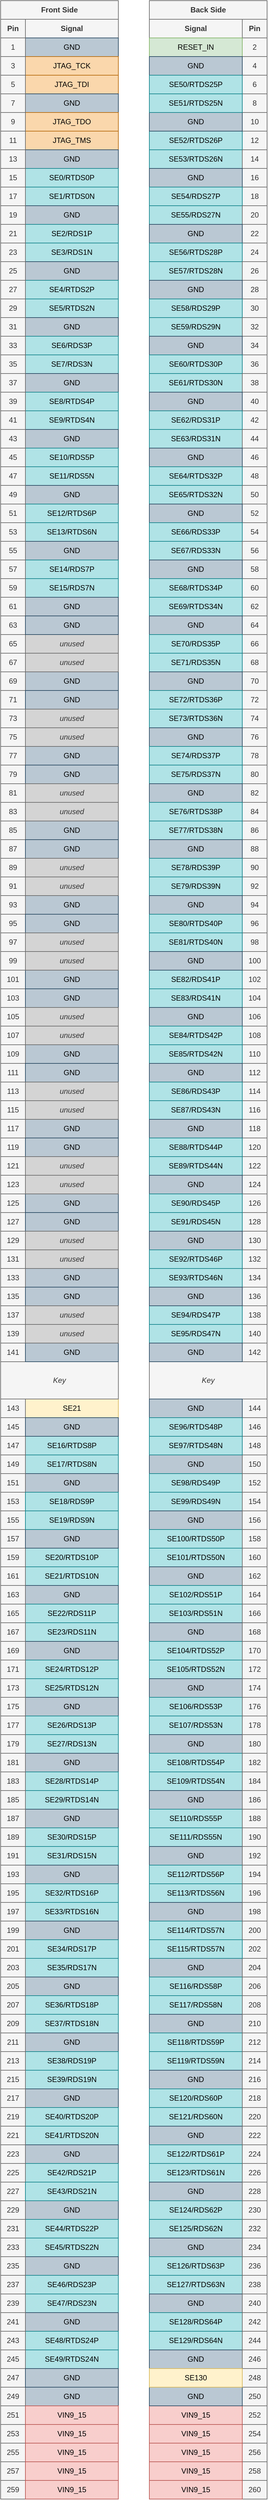<mxfile version="24.7.8">
  <diagram name="Page-1" id="qIaNybz27-Pb2yAM0zw1">
    <mxGraphModel dx="4700" dy="6267" grid="1" gridSize="10" guides="1" tooltips="1" connect="1" arrows="1" fold="1" page="1" pageScale="1" pageWidth="827" pageHeight="1169" math="0" shadow="0">
      <root>
        <mxCell id="0" />
        <mxCell id="1" parent="0" />
        <mxCell id="J4NICDW2dzj8mF2yairB-1" value="Front Side" style="rounded=0;whiteSpace=wrap;html=1;fillColor=#f5f5f5;fontColor=#333333;strokeColor=#666666;fontStyle=1" parent="1" vertex="1">
          <mxGeometry x="220" y="320" width="190" height="30" as="geometry" />
        </mxCell>
        <mxCell id="J4NICDW2dzj8mF2yairB-2" value="Pin" style="rounded=0;whiteSpace=wrap;html=1;fillColor=#f5f5f5;fontColor=#333333;strokeColor=#666666;fontStyle=1" parent="1" vertex="1">
          <mxGeometry x="220" y="350" width="40" height="30" as="geometry" />
        </mxCell>
        <mxCell id="J4NICDW2dzj8mF2yairB-3" value="Signal" style="rounded=0;whiteSpace=wrap;html=1;fillColor=#f5f5f5;fontColor=#333333;strokeColor=#666666;fontStyle=1" parent="1" vertex="1">
          <mxGeometry x="260" y="350" width="150" height="30" as="geometry" />
        </mxCell>
        <mxCell id="J4NICDW2dzj8mF2yairB-4" value="GND" style="rounded=0;whiteSpace=wrap;html=1;fillColor=#bac8d3;strokeColor=#23445d;" parent="1" vertex="1">
          <mxGeometry x="260" y="380" width="150" height="30" as="geometry" />
        </mxCell>
        <mxCell id="J4NICDW2dzj8mF2yairB-5" value="JTAG_TCK" style="rounded=0;whiteSpace=wrap;html=1;fillColor=#fad7ac;strokeColor=#b46504;" parent="1" vertex="1">
          <mxGeometry x="260" y="410" width="150" height="30" as="geometry" />
        </mxCell>
        <mxCell id="J4NICDW2dzj8mF2yairB-6" value="JTAG_TDI" style="rounded=0;whiteSpace=wrap;html=1;fillColor=#fad7ac;strokeColor=#b46504;" parent="1" vertex="1">
          <mxGeometry x="260" y="440" width="150" height="30" as="geometry" />
        </mxCell>
        <mxCell id="J4NICDW2dzj8mF2yairB-8" value="GND" style="rounded=0;whiteSpace=wrap;html=1;fillColor=#bac8d3;strokeColor=#23445d;" parent="1" vertex="1">
          <mxGeometry x="260" y="470" width="150" height="30" as="geometry" />
        </mxCell>
        <mxCell id="J4NICDW2dzj8mF2yairB-9" value="1" style="rounded=0;whiteSpace=wrap;html=1;fillColor=#f5f5f5;fontColor=#333333;strokeColor=#666666;" parent="1" vertex="1">
          <mxGeometry x="220" y="380" width="40" height="30" as="geometry" />
        </mxCell>
        <mxCell id="J4NICDW2dzj8mF2yairB-10" value="3" style="rounded=0;whiteSpace=wrap;html=1;fillColor=#f5f5f5;fontColor=#333333;strokeColor=#666666;" parent="1" vertex="1">
          <mxGeometry x="220" y="410" width="40" height="30" as="geometry" />
        </mxCell>
        <mxCell id="J4NICDW2dzj8mF2yairB-12" value="5" style="rounded=0;whiteSpace=wrap;html=1;fillColor=#f5f5f5;fontColor=#333333;strokeColor=#666666;" parent="1" vertex="1">
          <mxGeometry x="220" y="440" width="40" height="30" as="geometry" />
        </mxCell>
        <mxCell id="J4NICDW2dzj8mF2yairB-13" value="JTAG_TDO" style="rounded=0;whiteSpace=wrap;html=1;fillColor=#fad7ac;strokeColor=#b46504;" parent="1" vertex="1">
          <mxGeometry x="260" y="500" width="150" height="30" as="geometry" />
        </mxCell>
        <mxCell id="J4NICDW2dzj8mF2yairB-14" value="JTAG_TMS" style="rounded=0;whiteSpace=wrap;html=1;fillColor=#fad7ac;strokeColor=#b46504;" parent="1" vertex="1">
          <mxGeometry x="260" y="530" width="150" height="30" as="geometry" />
        </mxCell>
        <mxCell id="J4NICDW2dzj8mF2yairB-15" value="GND" style="rounded=0;whiteSpace=wrap;html=1;fillColor=#bac8d3;strokeColor=#23445d;" parent="1" vertex="1">
          <mxGeometry x="260" y="560" width="150" height="30" as="geometry" />
        </mxCell>
        <mxCell id="J4NICDW2dzj8mF2yairB-16" value="7" style="rounded=0;whiteSpace=wrap;html=1;fillColor=#f5f5f5;fontColor=#333333;strokeColor=#666666;" parent="1" vertex="1">
          <mxGeometry x="220" y="470" width="40" height="30" as="geometry" />
        </mxCell>
        <mxCell id="J4NICDW2dzj8mF2yairB-17" value="9" style="rounded=0;whiteSpace=wrap;html=1;fillColor=#f5f5f5;fontColor=#333333;strokeColor=#666666;" parent="1" vertex="1">
          <mxGeometry x="220" y="500" width="40" height="30" as="geometry" />
        </mxCell>
        <mxCell id="J4NICDW2dzj8mF2yairB-18" value="11" style="rounded=0;whiteSpace=wrap;html=1;fillColor=#f5f5f5;fontColor=#333333;strokeColor=#666666;" parent="1" vertex="1">
          <mxGeometry x="220" y="530" width="40" height="30" as="geometry" />
        </mxCell>
        <mxCell id="J4NICDW2dzj8mF2yairB-19" value="SE0/RTDS0P" style="rounded=0;whiteSpace=wrap;html=1;fillColor=#b0e3e6;strokeColor=#0e8088;" parent="1" vertex="1">
          <mxGeometry x="260" y="590" width="150" height="30" as="geometry" />
        </mxCell>
        <mxCell id="J4NICDW2dzj8mF2yairB-20" value="SE1/RTDS0N" style="rounded=0;whiteSpace=wrap;html=1;fillColor=#b0e3e6;strokeColor=#0e8088;" parent="1" vertex="1">
          <mxGeometry x="260" y="620" width="150" height="30" as="geometry" />
        </mxCell>
        <mxCell id="J4NICDW2dzj8mF2yairB-21" value="13" style="rounded=0;whiteSpace=wrap;html=1;fillColor=#f5f5f5;fontColor=#333333;strokeColor=#666666;" parent="1" vertex="1">
          <mxGeometry x="220" y="560" width="40" height="30" as="geometry" />
        </mxCell>
        <mxCell id="J4NICDW2dzj8mF2yairB-22" value="15" style="rounded=0;whiteSpace=wrap;html=1;fillColor=#f5f5f5;fontColor=#333333;strokeColor=#666666;" parent="1" vertex="1">
          <mxGeometry x="220" y="590" width="40" height="30" as="geometry" />
        </mxCell>
        <mxCell id="J4NICDW2dzj8mF2yairB-23" value="GND" style="rounded=0;whiteSpace=wrap;html=1;fillColor=#bac8d3;strokeColor=#23445d;" parent="1" vertex="1">
          <mxGeometry x="260" y="650" width="150" height="30" as="geometry" />
        </mxCell>
        <mxCell id="J4NICDW2dzj8mF2yairB-24" value="17" style="rounded=0;whiteSpace=wrap;html=1;fillColor=#f5f5f5;fontColor=#333333;strokeColor=#666666;" parent="1" vertex="1">
          <mxGeometry x="220" y="620" width="40" height="30" as="geometry" />
        </mxCell>
        <mxCell id="J4NICDW2dzj8mF2yairB-25" value="SE2/RDS1P" style="rounded=0;whiteSpace=wrap;html=1;fillColor=#b0e3e6;strokeColor=#0e8088;" parent="1" vertex="1">
          <mxGeometry x="260" y="680" width="150" height="30" as="geometry" />
        </mxCell>
        <mxCell id="J4NICDW2dzj8mF2yairB-26" value="SE3/RDS1N" style="rounded=0;whiteSpace=wrap;html=1;fillColor=#b0e3e6;strokeColor=#0e8088;" parent="1" vertex="1">
          <mxGeometry x="260" y="710" width="150" height="30" as="geometry" />
        </mxCell>
        <mxCell id="J4NICDW2dzj8mF2yairB-27" value="19" style="rounded=0;whiteSpace=wrap;html=1;fillColor=#f5f5f5;fontColor=#333333;strokeColor=#666666;" parent="1" vertex="1">
          <mxGeometry x="220" y="650" width="40" height="30" as="geometry" />
        </mxCell>
        <mxCell id="J4NICDW2dzj8mF2yairB-28" value="21" style="rounded=0;whiteSpace=wrap;html=1;fillColor=#f5f5f5;fontColor=#333333;strokeColor=#666666;" parent="1" vertex="1">
          <mxGeometry x="220" y="680" width="40" height="30" as="geometry" />
        </mxCell>
        <mxCell id="J4NICDW2dzj8mF2yairB-29" value="GND" style="rounded=0;whiteSpace=wrap;html=1;fillColor=#bac8d3;strokeColor=#23445d;" parent="1" vertex="1">
          <mxGeometry x="260" y="740" width="150" height="30" as="geometry" />
        </mxCell>
        <mxCell id="J4NICDW2dzj8mF2yairB-30" value="23" style="rounded=0;whiteSpace=wrap;html=1;fillColor=#f5f5f5;fontColor=#333333;strokeColor=#666666;" parent="1" vertex="1">
          <mxGeometry x="220" y="710" width="40" height="30" as="geometry" />
        </mxCell>
        <mxCell id="J4NICDW2dzj8mF2yairB-31" value="SE4/RTDS2P" style="rounded=0;whiteSpace=wrap;html=1;fillColor=#b0e3e6;strokeColor=#0e8088;" parent="1" vertex="1">
          <mxGeometry x="260" y="770" width="150" height="30" as="geometry" />
        </mxCell>
        <mxCell id="J4NICDW2dzj8mF2yairB-32" value="SE5/RTDS2N" style="rounded=0;whiteSpace=wrap;html=1;fillColor=#b0e3e6;strokeColor=#0e8088;" parent="1" vertex="1">
          <mxGeometry x="260" y="800" width="150" height="30" as="geometry" />
        </mxCell>
        <mxCell id="J4NICDW2dzj8mF2yairB-33" value="25" style="rounded=0;whiteSpace=wrap;html=1;fillColor=#f5f5f5;fontColor=#333333;strokeColor=#666666;" parent="1" vertex="1">
          <mxGeometry x="220" y="740" width="40" height="30" as="geometry" />
        </mxCell>
        <mxCell id="J4NICDW2dzj8mF2yairB-34" value="27" style="rounded=0;whiteSpace=wrap;html=1;fillColor=#f5f5f5;fontColor=#333333;strokeColor=#666666;" parent="1" vertex="1">
          <mxGeometry x="220" y="770" width="40" height="30" as="geometry" />
        </mxCell>
        <mxCell id="J4NICDW2dzj8mF2yairB-35" value="GND" style="rounded=0;whiteSpace=wrap;html=1;fillColor=#bac8d3;strokeColor=#23445d;" parent="1" vertex="1">
          <mxGeometry x="260" y="830" width="150" height="30" as="geometry" />
        </mxCell>
        <mxCell id="J4NICDW2dzj8mF2yairB-36" value="29" style="rounded=0;whiteSpace=wrap;html=1;fillColor=#f5f5f5;fontColor=#333333;strokeColor=#666666;" parent="1" vertex="1">
          <mxGeometry x="220" y="800" width="40" height="30" as="geometry" />
        </mxCell>
        <mxCell id="J4NICDW2dzj8mF2yairB-37" value="SE6/RDS3P" style="rounded=0;whiteSpace=wrap;html=1;fillColor=#b0e3e6;strokeColor=#0e8088;" parent="1" vertex="1">
          <mxGeometry x="260" y="860" width="150" height="30" as="geometry" />
        </mxCell>
        <mxCell id="J4NICDW2dzj8mF2yairB-38" value="SE7/RDS3N" style="rounded=0;whiteSpace=wrap;html=1;fillColor=#b0e3e6;strokeColor=#0e8088;" parent="1" vertex="1">
          <mxGeometry x="260" y="890" width="150" height="30" as="geometry" />
        </mxCell>
        <mxCell id="J4NICDW2dzj8mF2yairB-39" value="31" style="rounded=0;whiteSpace=wrap;html=1;fillColor=#f5f5f5;fontColor=#333333;strokeColor=#666666;" parent="1" vertex="1">
          <mxGeometry x="220" y="830" width="40" height="30" as="geometry" />
        </mxCell>
        <mxCell id="J4NICDW2dzj8mF2yairB-40" value="33" style="rounded=0;whiteSpace=wrap;html=1;fillColor=#f5f5f5;fontColor=#333333;strokeColor=#666666;" parent="1" vertex="1">
          <mxGeometry x="220" y="860" width="40" height="30" as="geometry" />
        </mxCell>
        <mxCell id="J4NICDW2dzj8mF2yairB-41" value="GND" style="rounded=0;whiteSpace=wrap;html=1;fillColor=#bac8d3;strokeColor=#23445d;" parent="1" vertex="1">
          <mxGeometry x="260" y="920" width="150" height="30" as="geometry" />
        </mxCell>
        <mxCell id="J4NICDW2dzj8mF2yairB-42" value="35" style="rounded=0;whiteSpace=wrap;html=1;fillColor=#f5f5f5;fontColor=#333333;strokeColor=#666666;" parent="1" vertex="1">
          <mxGeometry x="220" y="890" width="40" height="30" as="geometry" />
        </mxCell>
        <mxCell id="J4NICDW2dzj8mF2yairB-43" value="SE8/RTDS4P" style="rounded=0;whiteSpace=wrap;html=1;fillColor=#b0e3e6;strokeColor=#0e8088;" parent="1" vertex="1">
          <mxGeometry x="260" y="950" width="150" height="30" as="geometry" />
        </mxCell>
        <mxCell id="J4NICDW2dzj8mF2yairB-44" value="SE9/RTDS4N" style="rounded=0;whiteSpace=wrap;html=1;fillColor=#b0e3e6;strokeColor=#0e8088;" parent="1" vertex="1">
          <mxGeometry x="260" y="980" width="150" height="30" as="geometry" />
        </mxCell>
        <mxCell id="J4NICDW2dzj8mF2yairB-45" value="37" style="rounded=0;whiteSpace=wrap;html=1;fillColor=#f5f5f5;fontColor=#333333;strokeColor=#666666;" parent="1" vertex="1">
          <mxGeometry x="220" y="920" width="40" height="30" as="geometry" />
        </mxCell>
        <mxCell id="J4NICDW2dzj8mF2yairB-46" value="39" style="rounded=0;whiteSpace=wrap;html=1;fillColor=#f5f5f5;fontColor=#333333;strokeColor=#666666;" parent="1" vertex="1">
          <mxGeometry x="220" y="950" width="40" height="30" as="geometry" />
        </mxCell>
        <mxCell id="J4NICDW2dzj8mF2yairB-47" value="GND" style="rounded=0;whiteSpace=wrap;html=1;fillColor=#bac8d3;strokeColor=#23445d;" parent="1" vertex="1">
          <mxGeometry x="260" y="1010" width="150" height="30" as="geometry" />
        </mxCell>
        <mxCell id="J4NICDW2dzj8mF2yairB-48" value="41" style="rounded=0;whiteSpace=wrap;html=1;fillColor=#f5f5f5;fontColor=#333333;strokeColor=#666666;" parent="1" vertex="1">
          <mxGeometry x="220" y="980" width="40" height="30" as="geometry" />
        </mxCell>
        <mxCell id="J4NICDW2dzj8mF2yairB-49" value="SE10/RDS5P" style="rounded=0;whiteSpace=wrap;html=1;fillColor=#b0e3e6;strokeColor=#0e8088;" parent="1" vertex="1">
          <mxGeometry x="260" y="1040" width="150" height="30" as="geometry" />
        </mxCell>
        <mxCell id="J4NICDW2dzj8mF2yairB-50" value="SE11/RDS5N" style="rounded=0;whiteSpace=wrap;html=1;fillColor=#b0e3e6;strokeColor=#0e8088;" parent="1" vertex="1">
          <mxGeometry x="260" y="1070" width="150" height="30" as="geometry" />
        </mxCell>
        <mxCell id="J4NICDW2dzj8mF2yairB-51" value="43" style="rounded=0;whiteSpace=wrap;html=1;fillColor=#f5f5f5;fontColor=#333333;strokeColor=#666666;" parent="1" vertex="1">
          <mxGeometry x="220" y="1010" width="40" height="30" as="geometry" />
        </mxCell>
        <mxCell id="J4NICDW2dzj8mF2yairB-52" value="45" style="rounded=0;whiteSpace=wrap;html=1;fillColor=#f5f5f5;fontColor=#333333;strokeColor=#666666;" parent="1" vertex="1">
          <mxGeometry x="220" y="1040" width="40" height="30" as="geometry" />
        </mxCell>
        <mxCell id="J4NICDW2dzj8mF2yairB-53" value="GND" style="rounded=0;whiteSpace=wrap;html=1;fillColor=#bac8d3;strokeColor=#23445d;" parent="1" vertex="1">
          <mxGeometry x="260" y="1100" width="150" height="30" as="geometry" />
        </mxCell>
        <mxCell id="J4NICDW2dzj8mF2yairB-54" value="47" style="rounded=0;whiteSpace=wrap;html=1;fillColor=#f5f5f5;fontColor=#333333;strokeColor=#666666;" parent="1" vertex="1">
          <mxGeometry x="220" y="1070" width="40" height="30" as="geometry" />
        </mxCell>
        <mxCell id="J4NICDW2dzj8mF2yairB-55" value="SE12/RTDS6P" style="rounded=0;whiteSpace=wrap;html=1;fillColor=#b0e3e6;strokeColor=#0e8088;" parent="1" vertex="1">
          <mxGeometry x="260" y="1130" width="150" height="30" as="geometry" />
        </mxCell>
        <mxCell id="J4NICDW2dzj8mF2yairB-56" value="SE13/RTDS6N" style="rounded=0;whiteSpace=wrap;html=1;fillColor=#b0e3e6;strokeColor=#0e8088;" parent="1" vertex="1">
          <mxGeometry x="260" y="1160" width="150" height="30" as="geometry" />
        </mxCell>
        <mxCell id="J4NICDW2dzj8mF2yairB-57" value="49" style="rounded=0;whiteSpace=wrap;html=1;fillColor=#f5f5f5;fontColor=#333333;strokeColor=#666666;" parent="1" vertex="1">
          <mxGeometry x="220" y="1100" width="40" height="30" as="geometry" />
        </mxCell>
        <mxCell id="J4NICDW2dzj8mF2yairB-58" value="51" style="rounded=0;whiteSpace=wrap;html=1;fillColor=#f5f5f5;fontColor=#333333;strokeColor=#666666;" parent="1" vertex="1">
          <mxGeometry x="220" y="1130" width="40" height="30" as="geometry" />
        </mxCell>
        <mxCell id="J4NICDW2dzj8mF2yairB-59" value="GND" style="rounded=0;whiteSpace=wrap;html=1;fillColor=#bac8d3;strokeColor=#23445d;" parent="1" vertex="1">
          <mxGeometry x="260" y="1190" width="150" height="30" as="geometry" />
        </mxCell>
        <mxCell id="J4NICDW2dzj8mF2yairB-60" value="53" style="rounded=0;whiteSpace=wrap;html=1;fillColor=#f5f5f5;fontColor=#333333;strokeColor=#666666;" parent="1" vertex="1">
          <mxGeometry x="220" y="1160" width="40" height="30" as="geometry" />
        </mxCell>
        <mxCell id="J4NICDW2dzj8mF2yairB-61" value="SE14/RDS7P" style="rounded=0;whiteSpace=wrap;html=1;fillColor=#b0e3e6;strokeColor=#0e8088;" parent="1" vertex="1">
          <mxGeometry x="260" y="1220" width="150" height="30" as="geometry" />
        </mxCell>
        <mxCell id="J4NICDW2dzj8mF2yairB-62" value="SE15/RDS7N" style="rounded=0;whiteSpace=wrap;html=1;fillColor=#b0e3e6;strokeColor=#0e8088;" parent="1" vertex="1">
          <mxGeometry x="260" y="1250" width="150" height="30" as="geometry" />
        </mxCell>
        <mxCell id="J4NICDW2dzj8mF2yairB-63" value="55" style="rounded=0;whiteSpace=wrap;html=1;fillColor=#f5f5f5;fontColor=#333333;strokeColor=#666666;" parent="1" vertex="1">
          <mxGeometry x="220" y="1190" width="40" height="30" as="geometry" />
        </mxCell>
        <mxCell id="J4NICDW2dzj8mF2yairB-64" value="57" style="rounded=0;whiteSpace=wrap;html=1;fillColor=#f5f5f5;fontColor=#333333;strokeColor=#666666;" parent="1" vertex="1">
          <mxGeometry x="220" y="1220" width="40" height="30" as="geometry" />
        </mxCell>
        <mxCell id="J4NICDW2dzj8mF2yairB-65" value="GND" style="rounded=0;whiteSpace=wrap;html=1;fillColor=#bac8d3;strokeColor=#23445d;" parent="1" vertex="1">
          <mxGeometry x="260" y="1280" width="150" height="30" as="geometry" />
        </mxCell>
        <mxCell id="J4NICDW2dzj8mF2yairB-66" value="59" style="rounded=0;whiteSpace=wrap;html=1;fillColor=#f5f5f5;fontColor=#333333;strokeColor=#666666;" parent="1" vertex="1">
          <mxGeometry x="220" y="1250" width="40" height="30" as="geometry" />
        </mxCell>
        <mxCell id="J4NICDW2dzj8mF2yairB-67" value="61" style="rounded=0;whiteSpace=wrap;html=1;fillColor=#f5f5f5;fontColor=#333333;strokeColor=#666666;" parent="1" vertex="1">
          <mxGeometry x="220" y="1280" width="40" height="30" as="geometry" />
        </mxCell>
        <mxCell id="J4NICDW2dzj8mF2yairB-70" value="&lt;i&gt;unused&lt;/i&gt;" style="rounded=0;whiteSpace=wrap;html=1;fillColor=#D4D4D4;strokeColor=#666666;fontColor=#333333;" parent="1" vertex="1">
          <mxGeometry x="260" y="1340" width="150" height="30" as="geometry" />
        </mxCell>
        <mxCell id="J4NICDW2dzj8mF2yairB-72" value="63" style="rounded=0;whiteSpace=wrap;html=1;fillColor=#f5f5f5;fontColor=#333333;strokeColor=#666666;" parent="1" vertex="1">
          <mxGeometry x="220" y="1310" width="40" height="30" as="geometry" />
        </mxCell>
        <mxCell id="J4NICDW2dzj8mF2yairB-73" value="GND" style="rounded=0;whiteSpace=wrap;html=1;fillColor=#bac8d3;strokeColor=#23445d;" parent="1" vertex="1">
          <mxGeometry x="260" y="1400" width="150" height="30" as="geometry" />
        </mxCell>
        <mxCell id="J4NICDW2dzj8mF2yairB-74" value="67" style="rounded=0;whiteSpace=wrap;html=1;fillColor=#f5f5f5;fontColor=#333333;strokeColor=#666666;" parent="1" vertex="1">
          <mxGeometry x="220" y="1370" width="40" height="30" as="geometry" />
        </mxCell>
        <mxCell id="J4NICDW2dzj8mF2yairB-75" value="69" style="rounded=0;whiteSpace=wrap;html=1;fillColor=#f5f5f5;fontColor=#333333;strokeColor=#666666;" parent="1" vertex="1">
          <mxGeometry x="220" y="1400" width="40" height="30" as="geometry" />
        </mxCell>
        <mxCell id="J4NICDW2dzj8mF2yairB-78" value="71" style="rounded=0;whiteSpace=wrap;html=1;fillColor=#f5f5f5;fontColor=#333333;strokeColor=#666666;" parent="1" vertex="1">
          <mxGeometry x="220" y="1430" width="40" height="30" as="geometry" />
        </mxCell>
        <mxCell id="J4NICDW2dzj8mF2yairB-79" value="GND" style="rounded=0;whiteSpace=wrap;html=1;fillColor=#bac8d3;strokeColor=#23445d;" parent="1" vertex="1">
          <mxGeometry x="260" y="1520" width="150" height="30" as="geometry" />
        </mxCell>
        <mxCell id="J4NICDW2dzj8mF2yairB-80" value="73" style="rounded=0;whiteSpace=wrap;html=1;fillColor=#f5f5f5;fontColor=#333333;strokeColor=#666666;" parent="1" vertex="1">
          <mxGeometry x="220" y="1460" width="40" height="30" as="geometry" />
        </mxCell>
        <mxCell id="J4NICDW2dzj8mF2yairB-81" value="75" style="rounded=0;whiteSpace=wrap;html=1;fillColor=#f5f5f5;fontColor=#333333;strokeColor=#666666;" parent="1" vertex="1">
          <mxGeometry x="220" y="1490" width="40" height="30" as="geometry" />
        </mxCell>
        <mxCell id="J4NICDW2dzj8mF2yairB-84" value="77" style="rounded=0;whiteSpace=wrap;html=1;fillColor=#f5f5f5;fontColor=#333333;strokeColor=#666666;" parent="1" vertex="1">
          <mxGeometry x="220" y="1520" width="40" height="30" as="geometry" />
        </mxCell>
        <mxCell id="J4NICDW2dzj8mF2yairB-85" value="GND" style="rounded=0;whiteSpace=wrap;html=1;fillColor=#bac8d3;strokeColor=#23445d;" parent="1" vertex="1">
          <mxGeometry x="260" y="1640" width="150" height="30" as="geometry" />
        </mxCell>
        <mxCell id="J4NICDW2dzj8mF2yairB-86" value="79" style="rounded=0;whiteSpace=wrap;html=1;fillColor=#f5f5f5;fontColor=#333333;strokeColor=#666666;" parent="1" vertex="1">
          <mxGeometry x="220" y="1550" width="40" height="30" as="geometry" />
        </mxCell>
        <mxCell id="J4NICDW2dzj8mF2yairB-87" value="81" style="rounded=0;whiteSpace=wrap;html=1;fillColor=#f5f5f5;fontColor=#333333;strokeColor=#666666;" parent="1" vertex="1">
          <mxGeometry x="220" y="1580" width="40" height="30" as="geometry" />
        </mxCell>
        <mxCell id="J4NICDW2dzj8mF2yairB-90" value="83" style="rounded=0;whiteSpace=wrap;html=1;fillColor=#f5f5f5;fontColor=#333333;strokeColor=#666666;" parent="1" vertex="1">
          <mxGeometry x="220" y="1610" width="40" height="30" as="geometry" />
        </mxCell>
        <mxCell id="J4NICDW2dzj8mF2yairB-91" value="GND" style="rounded=0;whiteSpace=wrap;html=1;fillColor=#bac8d3;strokeColor=#23445d;" parent="1" vertex="1">
          <mxGeometry x="260" y="1760" width="150" height="30" as="geometry" />
        </mxCell>
        <mxCell id="J4NICDW2dzj8mF2yairB-92" value="85" style="rounded=0;whiteSpace=wrap;html=1;fillColor=#f5f5f5;fontColor=#333333;strokeColor=#666666;" parent="1" vertex="1">
          <mxGeometry x="220" y="1640" width="40" height="30" as="geometry" />
        </mxCell>
        <mxCell id="J4NICDW2dzj8mF2yairB-93" value="87" style="rounded=0;whiteSpace=wrap;html=1;fillColor=#f5f5f5;fontColor=#333333;strokeColor=#666666;" parent="1" vertex="1">
          <mxGeometry x="220" y="1670" width="40" height="30" as="geometry" />
        </mxCell>
        <mxCell id="J4NICDW2dzj8mF2yairB-96" value="89" style="rounded=0;whiteSpace=wrap;html=1;fillColor=#f5f5f5;fontColor=#333333;strokeColor=#666666;" parent="1" vertex="1">
          <mxGeometry x="220" y="1700" width="40" height="30" as="geometry" />
        </mxCell>
        <mxCell id="J4NICDW2dzj8mF2yairB-97" value="GND" style="rounded=0;whiteSpace=wrap;html=1;fillColor=#bac8d3;strokeColor=#23445d;" parent="1" vertex="1">
          <mxGeometry x="260" y="2000" width="150" height="30" as="geometry" />
        </mxCell>
        <mxCell id="J4NICDW2dzj8mF2yairB-98" value="91" style="rounded=0;whiteSpace=wrap;html=1;fillColor=#f5f5f5;fontColor=#333333;strokeColor=#666666;" parent="1" vertex="1">
          <mxGeometry x="220" y="1730" width="40" height="30" as="geometry" />
        </mxCell>
        <mxCell id="J4NICDW2dzj8mF2yairB-99" value="93" style="rounded=0;whiteSpace=wrap;html=1;fillColor=#f5f5f5;fontColor=#333333;strokeColor=#666666;" parent="1" vertex="1">
          <mxGeometry x="220" y="1760" width="40" height="30" as="geometry" />
        </mxCell>
        <mxCell id="J4NICDW2dzj8mF2yairB-102" value="95" style="rounded=0;whiteSpace=wrap;html=1;fillColor=#f5f5f5;fontColor=#333333;strokeColor=#666666;" parent="1" vertex="1">
          <mxGeometry x="220" y="1790" width="40" height="30" as="geometry" />
        </mxCell>
        <mxCell id="J4NICDW2dzj8mF2yairB-103" value="GND" style="rounded=0;whiteSpace=wrap;html=1;fillColor=#bac8d3;strokeColor=#23445d;" parent="1" vertex="1">
          <mxGeometry x="260" y="2120" width="150" height="30" as="geometry" />
        </mxCell>
        <mxCell id="J4NICDW2dzj8mF2yairB-104" value="97" style="rounded=0;whiteSpace=wrap;html=1;fillColor=#f5f5f5;fontColor=#333333;strokeColor=#666666;" parent="1" vertex="1">
          <mxGeometry x="220" y="1820" width="40" height="30" as="geometry" />
        </mxCell>
        <mxCell id="J4NICDW2dzj8mF2yairB-105" value="99" style="rounded=0;whiteSpace=wrap;html=1;fillColor=#f5f5f5;fontColor=#333333;strokeColor=#666666;" parent="1" vertex="1">
          <mxGeometry x="220" y="1850" width="40" height="30" as="geometry" />
        </mxCell>
        <mxCell id="J4NICDW2dzj8mF2yairB-108" value="101" style="rounded=0;whiteSpace=wrap;html=1;fillColor=#f5f5f5;fontColor=#333333;strokeColor=#666666;" parent="1" vertex="1">
          <mxGeometry x="220" y="1880" width="40" height="30" as="geometry" />
        </mxCell>
        <mxCell id="J4NICDW2dzj8mF2yairB-109" value="GND" style="rounded=0;whiteSpace=wrap;html=1;fillColor=#bac8d3;strokeColor=#23445d;" parent="1" vertex="1">
          <mxGeometry x="260" y="2360" width="150" height="30" as="geometry" />
        </mxCell>
        <mxCell id="J4NICDW2dzj8mF2yairB-110" value="103" style="rounded=0;whiteSpace=wrap;html=1;fillColor=#f5f5f5;fontColor=#333333;strokeColor=#666666;" parent="1" vertex="1">
          <mxGeometry x="220" y="1910" width="40" height="30" as="geometry" />
        </mxCell>
        <mxCell id="J4NICDW2dzj8mF2yairB-111" value="105" style="rounded=0;whiteSpace=wrap;html=1;fillColor=#f5f5f5;fontColor=#333333;strokeColor=#666666;" parent="1" vertex="1">
          <mxGeometry x="220" y="1940" width="40" height="30" as="geometry" />
        </mxCell>
        <mxCell id="J4NICDW2dzj8mF2yairB-114" value="107" style="rounded=0;whiteSpace=wrap;html=1;fillColor=#f5f5f5;fontColor=#333333;strokeColor=#666666;" parent="1" vertex="1">
          <mxGeometry x="220" y="1970" width="40" height="30" as="geometry" />
        </mxCell>
        <mxCell id="J4NICDW2dzj8mF2yairB-116" value="109" style="rounded=0;whiteSpace=wrap;html=1;fillColor=#f5f5f5;fontColor=#333333;strokeColor=#666666;" parent="1" vertex="1">
          <mxGeometry x="220" y="2000" width="40" height="30" as="geometry" />
        </mxCell>
        <mxCell id="J4NICDW2dzj8mF2yairB-117" value="111" style="rounded=0;whiteSpace=wrap;html=1;fillColor=#f5f5f5;fontColor=#333333;strokeColor=#666666;" parent="1" vertex="1">
          <mxGeometry x="220" y="2030" width="40" height="30" as="geometry" />
        </mxCell>
        <mxCell id="J4NICDW2dzj8mF2yairB-146" value="113" style="rounded=0;whiteSpace=wrap;html=1;fillColor=#f5f5f5;fontColor=#333333;strokeColor=#666666;" parent="1" vertex="1">
          <mxGeometry x="220" y="2060" width="40" height="30" as="geometry" />
        </mxCell>
        <mxCell id="J4NICDW2dzj8mF2yairB-148" value="115" style="rounded=0;whiteSpace=wrap;html=1;fillColor=#f5f5f5;fontColor=#333333;strokeColor=#666666;" parent="1" vertex="1">
          <mxGeometry x="220" y="2090" width="40" height="30" as="geometry" />
        </mxCell>
        <mxCell id="J4NICDW2dzj8mF2yairB-149" value="SE16/RTDS8P" style="rounded=0;whiteSpace=wrap;html=1;fillColor=#b0e3e6;strokeColor=#0e8088;" parent="1" vertex="1">
          <mxGeometry x="260" y="2630" width="150" height="30" as="geometry" />
        </mxCell>
        <mxCell id="J4NICDW2dzj8mF2yairB-150" value="SE17/RTDS8N" style="rounded=0;whiteSpace=wrap;html=1;fillColor=#b0e3e6;strokeColor=#0e8088;" parent="1" vertex="1">
          <mxGeometry x="260" y="2660" width="150" height="30" as="geometry" />
        </mxCell>
        <mxCell id="J4NICDW2dzj8mF2yairB-151" value="117" style="rounded=0;whiteSpace=wrap;html=1;fillColor=#f5f5f5;fontColor=#333333;strokeColor=#666666;" parent="1" vertex="1">
          <mxGeometry x="220" y="2120" width="40" height="30" as="geometry" />
        </mxCell>
        <mxCell id="J4NICDW2dzj8mF2yairB-152" value="119" style="rounded=0;whiteSpace=wrap;html=1;fillColor=#f5f5f5;fontColor=#333333;strokeColor=#666666;" parent="1" vertex="1">
          <mxGeometry x="220" y="2150" width="40" height="30" as="geometry" />
        </mxCell>
        <mxCell id="J4NICDW2dzj8mF2yairB-154" value="121" style="rounded=0;whiteSpace=wrap;html=1;fillColor=#f5f5f5;fontColor=#333333;strokeColor=#666666;" parent="1" vertex="1">
          <mxGeometry x="220" y="2180" width="40" height="30" as="geometry" />
        </mxCell>
        <mxCell id="J4NICDW2dzj8mF2yairB-156" value="SE21" style="rounded=0;whiteSpace=wrap;html=1;fillColor=#fff2cc;strokeColor=#d6b656;" parent="1" vertex="1">
          <mxGeometry x="260" y="2570" width="150" height="30" as="geometry" />
        </mxCell>
        <mxCell id="J4NICDW2dzj8mF2yairB-157" value="123" style="rounded=0;whiteSpace=wrap;html=1;fillColor=#f5f5f5;fontColor=#333333;strokeColor=#666666;" parent="1" vertex="1">
          <mxGeometry x="220" y="2210" width="40" height="30" as="geometry" />
        </mxCell>
        <mxCell id="J4NICDW2dzj8mF2yairB-158" value="125" style="rounded=0;whiteSpace=wrap;html=1;fillColor=#f5f5f5;fontColor=#333333;strokeColor=#666666;" parent="1" vertex="1">
          <mxGeometry x="220" y="2240" width="40" height="30" as="geometry" />
        </mxCell>
        <mxCell id="J4NICDW2dzj8mF2yairB-159" value="GND" style="rounded=0;whiteSpace=wrap;html=1;fillColor=#bac8d3;strokeColor=#23445d;" parent="1" vertex="1">
          <mxGeometry x="260" y="2690" width="150" height="30" as="geometry" />
        </mxCell>
        <mxCell id="J4NICDW2dzj8mF2yairB-160" value="127" style="rounded=0;whiteSpace=wrap;html=1;fillColor=#f5f5f5;fontColor=#333333;strokeColor=#666666;" parent="1" vertex="1">
          <mxGeometry x="220" y="2270" width="40" height="30" as="geometry" />
        </mxCell>
        <mxCell id="J4NICDW2dzj8mF2yairB-161" value="SE20/RTDS10P" style="rounded=0;whiteSpace=wrap;html=1;fillColor=#b0e3e6;strokeColor=#0e8088;" parent="1" vertex="1">
          <mxGeometry x="260" y="2810" width="150" height="30" as="geometry" />
        </mxCell>
        <mxCell id="J4NICDW2dzj8mF2yairB-162" value="SE21/RTDS10N" style="rounded=0;whiteSpace=wrap;html=1;fillColor=#b0e3e6;strokeColor=#0e8088;" parent="1" vertex="1">
          <mxGeometry x="260" y="2840" width="150" height="30" as="geometry" />
        </mxCell>
        <mxCell id="J4NICDW2dzj8mF2yairB-163" value="129" style="rounded=0;whiteSpace=wrap;html=1;fillColor=#f5f5f5;fontColor=#333333;strokeColor=#666666;" parent="1" vertex="1">
          <mxGeometry x="220" y="2300" width="40" height="30" as="geometry" />
        </mxCell>
        <mxCell id="J4NICDW2dzj8mF2yairB-164" value="131" style="rounded=0;whiteSpace=wrap;html=1;fillColor=#f5f5f5;fontColor=#333333;strokeColor=#666666;" parent="1" vertex="1">
          <mxGeometry x="220" y="2330" width="40" height="30" as="geometry" />
        </mxCell>
        <mxCell id="J4NICDW2dzj8mF2yairB-165" value="GND" style="rounded=0;whiteSpace=wrap;html=1;fillColor=#bac8d3;strokeColor=#23445d;" parent="1" vertex="1">
          <mxGeometry x="260" y="2870" width="150" height="30" as="geometry" />
        </mxCell>
        <mxCell id="J4NICDW2dzj8mF2yairB-166" value="133" style="rounded=0;whiteSpace=wrap;html=1;fillColor=#f5f5f5;fontColor=#333333;strokeColor=#666666;" parent="1" vertex="1">
          <mxGeometry x="220" y="2360" width="40" height="30" as="geometry" />
        </mxCell>
        <mxCell id="J4NICDW2dzj8mF2yairB-167" value="SE22/RDS11P" style="rounded=0;whiteSpace=wrap;html=1;fillColor=#b0e3e6;strokeColor=#0e8088;" parent="1" vertex="1">
          <mxGeometry x="260" y="2900" width="150" height="30" as="geometry" />
        </mxCell>
        <mxCell id="J4NICDW2dzj8mF2yairB-168" value="SE23/RDS11N" style="rounded=0;whiteSpace=wrap;html=1;fillColor=#b0e3e6;strokeColor=#0e8088;" parent="1" vertex="1">
          <mxGeometry x="260" y="2930" width="150" height="30" as="geometry" />
        </mxCell>
        <mxCell id="J4NICDW2dzj8mF2yairB-169" value="135" style="rounded=0;whiteSpace=wrap;html=1;fillColor=#f5f5f5;fontColor=#333333;strokeColor=#666666;" parent="1" vertex="1">
          <mxGeometry x="220" y="2390" width="40" height="30" as="geometry" />
        </mxCell>
        <mxCell id="J4NICDW2dzj8mF2yairB-170" value="137" style="rounded=0;whiteSpace=wrap;html=1;fillColor=#f5f5f5;fontColor=#333333;strokeColor=#666666;" parent="1" vertex="1">
          <mxGeometry x="220" y="2420" width="40" height="30" as="geometry" />
        </mxCell>
        <mxCell id="J4NICDW2dzj8mF2yairB-171" value="GND" style="rounded=0;whiteSpace=wrap;html=1;fillColor=#bac8d3;strokeColor=#23445d;" parent="1" vertex="1">
          <mxGeometry x="260" y="2960" width="150" height="30" as="geometry" />
        </mxCell>
        <mxCell id="J4NICDW2dzj8mF2yairB-172" value="139" style="rounded=0;whiteSpace=wrap;html=1;fillColor=#f5f5f5;fontColor=#333333;strokeColor=#666666;" parent="1" vertex="1">
          <mxGeometry x="220" y="2450" width="40" height="30" as="geometry" />
        </mxCell>
        <mxCell id="J4NICDW2dzj8mF2yairB-173" value="SE24/RTDS12P" style="rounded=0;whiteSpace=wrap;html=1;fillColor=#b0e3e6;strokeColor=#0e8088;" parent="1" vertex="1">
          <mxGeometry x="260" y="2990" width="150" height="30" as="geometry" />
        </mxCell>
        <mxCell id="J4NICDW2dzj8mF2yairB-174" value="SE25/RTDS12N" style="rounded=0;whiteSpace=wrap;html=1;fillColor=#b0e3e6;strokeColor=#0e8088;" parent="1" vertex="1">
          <mxGeometry x="260" y="3020" width="150" height="30" as="geometry" />
        </mxCell>
        <mxCell id="J4NICDW2dzj8mF2yairB-175" value="141" style="rounded=0;whiteSpace=wrap;html=1;fillColor=#f5f5f5;fontColor=#333333;strokeColor=#666666;" parent="1" vertex="1">
          <mxGeometry x="220" y="2480" width="40" height="30" as="geometry" />
        </mxCell>
        <mxCell id="J4NICDW2dzj8mF2yairB-176" value="143" style="rounded=0;whiteSpace=wrap;html=1;fillColor=#f5f5f5;fontColor=#333333;strokeColor=#666666;" parent="1" vertex="1">
          <mxGeometry x="220" y="2570" width="40" height="30" as="geometry" />
        </mxCell>
        <mxCell id="J4NICDW2dzj8mF2yairB-177" value="GND" style="rounded=0;whiteSpace=wrap;html=1;fillColor=#bac8d3;strokeColor=#23445d;" parent="1" vertex="1">
          <mxGeometry x="260" y="3050" width="150" height="30" as="geometry" />
        </mxCell>
        <mxCell id="J4NICDW2dzj8mF2yairB-178" value="145" style="rounded=0;whiteSpace=wrap;html=1;fillColor=#f5f5f5;fontColor=#333333;strokeColor=#666666;" parent="1" vertex="1">
          <mxGeometry x="220" y="2600" width="40" height="30" as="geometry" />
        </mxCell>
        <mxCell id="J4NICDW2dzj8mF2yairB-179" value="SE26/RDS13P" style="rounded=0;whiteSpace=wrap;html=1;fillColor=#b0e3e6;strokeColor=#0e8088;" parent="1" vertex="1">
          <mxGeometry x="260" y="3080" width="150" height="30" as="geometry" />
        </mxCell>
        <mxCell id="J4NICDW2dzj8mF2yairB-180" value="SE27/RDS13N" style="rounded=0;whiteSpace=wrap;html=1;fillColor=#b0e3e6;strokeColor=#0e8088;" parent="1" vertex="1">
          <mxGeometry x="260" y="3110" width="150" height="30" as="geometry" />
        </mxCell>
        <mxCell id="J4NICDW2dzj8mF2yairB-181" value="147" style="rounded=0;whiteSpace=wrap;html=1;fillColor=#f5f5f5;fontColor=#333333;strokeColor=#666666;" parent="1" vertex="1">
          <mxGeometry x="220" y="2630" width="40" height="30" as="geometry" />
        </mxCell>
        <mxCell id="J4NICDW2dzj8mF2yairB-182" value="149" style="rounded=0;whiteSpace=wrap;html=1;fillColor=#f5f5f5;fontColor=#333333;strokeColor=#666666;" parent="1" vertex="1">
          <mxGeometry x="220" y="2660" width="40" height="30" as="geometry" />
        </mxCell>
        <mxCell id="J4NICDW2dzj8mF2yairB-183" value="GND" style="rounded=0;whiteSpace=wrap;html=1;fillColor=#bac8d3;strokeColor=#23445d;" parent="1" vertex="1">
          <mxGeometry x="260" y="3140" width="150" height="30" as="geometry" />
        </mxCell>
        <mxCell id="J4NICDW2dzj8mF2yairB-184" value="151" style="rounded=0;whiteSpace=wrap;html=1;fillColor=#f5f5f5;fontColor=#333333;strokeColor=#666666;" parent="1" vertex="1">
          <mxGeometry x="220" y="2690" width="40" height="30" as="geometry" />
        </mxCell>
        <mxCell id="J4NICDW2dzj8mF2yairB-185" value="SE28/RTDS14P" style="rounded=0;whiteSpace=wrap;html=1;fillColor=#b0e3e6;strokeColor=#0e8088;" parent="1" vertex="1">
          <mxGeometry x="260" y="3170" width="150" height="30" as="geometry" />
        </mxCell>
        <mxCell id="J4NICDW2dzj8mF2yairB-186" value="SE29/RTDS14N" style="rounded=0;whiteSpace=wrap;html=1;fillColor=#b0e3e6;strokeColor=#0e8088;" parent="1" vertex="1">
          <mxGeometry x="260" y="3200" width="150" height="30" as="geometry" />
        </mxCell>
        <mxCell id="J4NICDW2dzj8mF2yairB-187" value="153" style="rounded=0;whiteSpace=wrap;html=1;fillColor=#f5f5f5;fontColor=#333333;strokeColor=#666666;" parent="1" vertex="1">
          <mxGeometry x="220" y="2720" width="40" height="30" as="geometry" />
        </mxCell>
        <mxCell id="J4NICDW2dzj8mF2yairB-188" value="155" style="rounded=0;whiteSpace=wrap;html=1;fillColor=#f5f5f5;fontColor=#333333;strokeColor=#666666;" parent="1" vertex="1">
          <mxGeometry x="220" y="2750" width="40" height="30" as="geometry" />
        </mxCell>
        <mxCell id="J4NICDW2dzj8mF2yairB-189" value="GND" style="rounded=0;whiteSpace=wrap;html=1;fillColor=#bac8d3;strokeColor=#23445d;" parent="1" vertex="1">
          <mxGeometry x="260" y="3230" width="150" height="30" as="geometry" />
        </mxCell>
        <mxCell id="J4NICDW2dzj8mF2yairB-190" value="157" style="rounded=0;whiteSpace=wrap;html=1;fillColor=#f5f5f5;fontColor=#333333;strokeColor=#666666;" parent="1" vertex="1">
          <mxGeometry x="220" y="2780" width="40" height="30" as="geometry" />
        </mxCell>
        <mxCell id="J4NICDW2dzj8mF2yairB-191" value="159" style="rounded=0;whiteSpace=wrap;html=1;fillColor=#f5f5f5;fontColor=#333333;strokeColor=#666666;" parent="1" vertex="1">
          <mxGeometry x="220" y="2810" width="40" height="30" as="geometry" />
        </mxCell>
        <mxCell id="J4NICDW2dzj8mF2yairB-193" value="Key" style="rounded=0;whiteSpace=wrap;html=1;fillColor=#f5f5f5;strokeColor=#666666;fontColor=#333333;fontStyle=2" parent="1" vertex="1">
          <mxGeometry x="220" y="2510" width="190" height="60" as="geometry" />
        </mxCell>
        <mxCell id="J4NICDW2dzj8mF2yairB-196" value="SE30/RDS15P" style="rounded=0;whiteSpace=wrap;html=1;fillColor=#b0e3e6;strokeColor=#0e8088;" parent="1" vertex="1">
          <mxGeometry x="260" y="3260" width="150" height="30" as="geometry" />
        </mxCell>
        <mxCell id="J4NICDW2dzj8mF2yairB-197" value="SE31/RDS15N" style="rounded=0;whiteSpace=wrap;html=1;fillColor=#b0e3e6;strokeColor=#0e8088;" parent="1" vertex="1">
          <mxGeometry x="260" y="3290" width="150" height="30" as="geometry" />
        </mxCell>
        <mxCell id="J4NICDW2dzj8mF2yairB-198" value="161" style="rounded=0;whiteSpace=wrap;html=1;fillColor=#f5f5f5;fontColor=#333333;strokeColor=#666666;" parent="1" vertex="1">
          <mxGeometry x="220" y="2840" width="40" height="30" as="geometry" />
        </mxCell>
        <mxCell id="J4NICDW2dzj8mF2yairB-199" value="GND" style="rounded=0;whiteSpace=wrap;html=1;fillColor=#bac8d3;strokeColor=#23445d;" parent="1" vertex="1">
          <mxGeometry x="260" y="3320" width="150" height="30" as="geometry" />
        </mxCell>
        <mxCell id="J4NICDW2dzj8mF2yairB-200" value="163" style="rounded=0;whiteSpace=wrap;html=1;fillColor=#f5f5f5;fontColor=#333333;strokeColor=#666666;" parent="1" vertex="1">
          <mxGeometry x="220" y="2870" width="40" height="30" as="geometry" />
        </mxCell>
        <mxCell id="J4NICDW2dzj8mF2yairB-201" value="SE32/RTDS16P" style="rounded=0;whiteSpace=wrap;html=1;fillColor=#b0e3e6;strokeColor=#0e8088;" parent="1" vertex="1">
          <mxGeometry x="260" y="3350" width="150" height="30" as="geometry" />
        </mxCell>
        <mxCell id="J4NICDW2dzj8mF2yairB-202" value="SE33/RTDS16N" style="rounded=0;whiteSpace=wrap;html=1;fillColor=#b0e3e6;strokeColor=#0e8088;" parent="1" vertex="1">
          <mxGeometry x="260" y="3380" width="150" height="30" as="geometry" />
        </mxCell>
        <mxCell id="J4NICDW2dzj8mF2yairB-203" value="165" style="rounded=0;whiteSpace=wrap;html=1;fillColor=#f5f5f5;fontColor=#333333;strokeColor=#666666;" parent="1" vertex="1">
          <mxGeometry x="220" y="2900" width="40" height="30" as="geometry" />
        </mxCell>
        <mxCell id="J4NICDW2dzj8mF2yairB-204" value="167" style="rounded=0;whiteSpace=wrap;html=1;fillColor=#f5f5f5;fontColor=#333333;strokeColor=#666666;" parent="1" vertex="1">
          <mxGeometry x="220" y="2930" width="40" height="30" as="geometry" />
        </mxCell>
        <mxCell id="J4NICDW2dzj8mF2yairB-205" value="GND" style="rounded=0;whiteSpace=wrap;html=1;fillColor=#bac8d3;strokeColor=#23445d;" parent="1" vertex="1">
          <mxGeometry x="260" y="3410" width="150" height="30" as="geometry" />
        </mxCell>
        <mxCell id="J4NICDW2dzj8mF2yairB-206" value="169" style="rounded=0;whiteSpace=wrap;html=1;fillColor=#f5f5f5;fontColor=#333333;strokeColor=#666666;" parent="1" vertex="1">
          <mxGeometry x="220" y="2960" width="40" height="30" as="geometry" />
        </mxCell>
        <mxCell id="J4NICDW2dzj8mF2yairB-207" value="171" style="rounded=0;whiteSpace=wrap;html=1;fillColor=#f5f5f5;fontColor=#333333;strokeColor=#666666;" parent="1" vertex="1">
          <mxGeometry x="220" y="2990" width="40" height="30" as="geometry" />
        </mxCell>
        <mxCell id="J4NICDW2dzj8mF2yairB-214" value="SE34/RDS17P" style="rounded=0;whiteSpace=wrap;html=1;fillColor=#b0e3e6;strokeColor=#0e8088;" parent="1" vertex="1">
          <mxGeometry x="260" y="3440" width="150" height="30" as="geometry" />
        </mxCell>
        <mxCell id="J4NICDW2dzj8mF2yairB-215" value="SE35/RDS17N" style="rounded=0;whiteSpace=wrap;html=1;fillColor=#b0e3e6;strokeColor=#0e8088;" parent="1" vertex="1">
          <mxGeometry x="260" y="3470" width="150" height="30" as="geometry" />
        </mxCell>
        <mxCell id="J4NICDW2dzj8mF2yairB-216" value="173" style="rounded=0;whiteSpace=wrap;html=1;fillColor=#f5f5f5;fontColor=#333333;strokeColor=#666666;" parent="1" vertex="1">
          <mxGeometry x="220" y="3020" width="40" height="30" as="geometry" />
        </mxCell>
        <mxCell id="J4NICDW2dzj8mF2yairB-217" value="GND" style="rounded=0;whiteSpace=wrap;html=1;fillColor=#bac8d3;strokeColor=#23445d;" parent="1" vertex="1">
          <mxGeometry x="260" y="3500" width="150" height="30" as="geometry" />
        </mxCell>
        <mxCell id="J4NICDW2dzj8mF2yairB-218" value="175" style="rounded=0;whiteSpace=wrap;html=1;fillColor=#f5f5f5;fontColor=#333333;strokeColor=#666666;" parent="1" vertex="1">
          <mxGeometry x="220" y="3050" width="40" height="30" as="geometry" />
        </mxCell>
        <mxCell id="J4NICDW2dzj8mF2yairB-219" value="SE36/RTDS18P" style="rounded=0;whiteSpace=wrap;html=1;fillColor=#b0e3e6;strokeColor=#0e8088;" parent="1" vertex="1">
          <mxGeometry x="260" y="3530" width="150" height="30" as="geometry" />
        </mxCell>
        <mxCell id="J4NICDW2dzj8mF2yairB-220" value="SE37/RTDS18N" style="rounded=0;whiteSpace=wrap;html=1;fillColor=#b0e3e6;strokeColor=#0e8088;" parent="1" vertex="1">
          <mxGeometry x="260" y="3560" width="150" height="30" as="geometry" />
        </mxCell>
        <mxCell id="J4NICDW2dzj8mF2yairB-221" value="177" style="rounded=0;whiteSpace=wrap;html=1;fillColor=#f5f5f5;fontColor=#333333;strokeColor=#666666;" parent="1" vertex="1">
          <mxGeometry x="220" y="3080" width="40" height="30" as="geometry" />
        </mxCell>
        <mxCell id="J4NICDW2dzj8mF2yairB-222" value="179" style="rounded=0;whiteSpace=wrap;html=1;fillColor=#f5f5f5;fontColor=#333333;strokeColor=#666666;" parent="1" vertex="1">
          <mxGeometry x="220" y="3110" width="40" height="30" as="geometry" />
        </mxCell>
        <mxCell id="J4NICDW2dzj8mF2yairB-223" value="GND" style="rounded=0;whiteSpace=wrap;html=1;fillColor=#bac8d3;strokeColor=#23445d;" parent="1" vertex="1">
          <mxGeometry x="260" y="3590" width="150" height="30" as="geometry" />
        </mxCell>
        <mxCell id="J4NICDW2dzj8mF2yairB-224" value="181" style="rounded=0;whiteSpace=wrap;html=1;fillColor=#f5f5f5;fontColor=#333333;strokeColor=#666666;" parent="1" vertex="1">
          <mxGeometry x="220" y="3140" width="40" height="30" as="geometry" />
        </mxCell>
        <mxCell id="J4NICDW2dzj8mF2yairB-225" value="183" style="rounded=0;whiteSpace=wrap;html=1;fillColor=#f5f5f5;fontColor=#333333;strokeColor=#666666;" parent="1" vertex="1">
          <mxGeometry x="220" y="3170" width="40" height="30" as="geometry" />
        </mxCell>
        <mxCell id="J4NICDW2dzj8mF2yairB-226" value="SE38/RDS19P" style="rounded=0;whiteSpace=wrap;html=1;fillColor=#b0e3e6;strokeColor=#0e8088;" parent="1" vertex="1">
          <mxGeometry x="260" y="3620" width="150" height="30" as="geometry" />
        </mxCell>
        <mxCell id="J4NICDW2dzj8mF2yairB-227" value="SE39/RDS19N" style="rounded=0;whiteSpace=wrap;html=1;fillColor=#b0e3e6;strokeColor=#0e8088;" parent="1" vertex="1">
          <mxGeometry x="260" y="3650" width="150" height="30" as="geometry" />
        </mxCell>
        <mxCell id="J4NICDW2dzj8mF2yairB-228" value="185" style="rounded=0;whiteSpace=wrap;html=1;fillColor=#f5f5f5;fontColor=#333333;strokeColor=#666666;" parent="1" vertex="1">
          <mxGeometry x="220" y="3200" width="40" height="30" as="geometry" />
        </mxCell>
        <mxCell id="J4NICDW2dzj8mF2yairB-229" value="GND" style="rounded=0;whiteSpace=wrap;html=1;fillColor=#bac8d3;strokeColor=#23445d;" parent="1" vertex="1">
          <mxGeometry x="260" y="3680" width="150" height="30" as="geometry" />
        </mxCell>
        <mxCell id="J4NICDW2dzj8mF2yairB-230" value="187" style="rounded=0;whiteSpace=wrap;html=1;fillColor=#f5f5f5;fontColor=#333333;strokeColor=#666666;" parent="1" vertex="1">
          <mxGeometry x="220" y="3230" width="40" height="30" as="geometry" />
        </mxCell>
        <mxCell id="J4NICDW2dzj8mF2yairB-231" value="SE40/RTDS20P" style="rounded=0;whiteSpace=wrap;html=1;fillColor=#b0e3e6;strokeColor=#0e8088;" parent="1" vertex="1">
          <mxGeometry x="260" y="3710" width="150" height="30" as="geometry" />
        </mxCell>
        <mxCell id="J4NICDW2dzj8mF2yairB-232" value="SE41/RTDS20N" style="rounded=0;whiteSpace=wrap;html=1;fillColor=#b0e3e6;strokeColor=#0e8088;" parent="1" vertex="1">
          <mxGeometry x="260" y="3740" width="150" height="30" as="geometry" />
        </mxCell>
        <mxCell id="J4NICDW2dzj8mF2yairB-233" value="189" style="rounded=0;whiteSpace=wrap;html=1;fillColor=#f5f5f5;fontColor=#333333;strokeColor=#666666;" parent="1" vertex="1">
          <mxGeometry x="220" y="3260" width="40" height="30" as="geometry" />
        </mxCell>
        <mxCell id="J4NICDW2dzj8mF2yairB-234" value="191" style="rounded=0;whiteSpace=wrap;html=1;fillColor=#f5f5f5;fontColor=#333333;strokeColor=#666666;" parent="1" vertex="1">
          <mxGeometry x="220" y="3290" width="40" height="30" as="geometry" />
        </mxCell>
        <mxCell id="J4NICDW2dzj8mF2yairB-235" value="GND" style="rounded=0;whiteSpace=wrap;html=1;fillColor=#bac8d3;strokeColor=#23445d;" parent="1" vertex="1">
          <mxGeometry x="260" y="3770" width="150" height="30" as="geometry" />
        </mxCell>
        <mxCell id="J4NICDW2dzj8mF2yairB-236" value="193" style="rounded=0;whiteSpace=wrap;html=1;fillColor=#f5f5f5;fontColor=#333333;strokeColor=#666666;" parent="1" vertex="1">
          <mxGeometry x="220" y="3320" width="40" height="30" as="geometry" />
        </mxCell>
        <mxCell id="J4NICDW2dzj8mF2yairB-237" value="195" style="rounded=0;whiteSpace=wrap;html=1;fillColor=#f5f5f5;fontColor=#333333;strokeColor=#666666;" parent="1" vertex="1">
          <mxGeometry x="220" y="3350" width="40" height="30" as="geometry" />
        </mxCell>
        <mxCell id="J4NICDW2dzj8mF2yairB-238" value="SE42/RDS21P" style="rounded=0;whiteSpace=wrap;html=1;fillColor=#b0e3e6;strokeColor=#0e8088;" parent="1" vertex="1">
          <mxGeometry x="260" y="3800" width="150" height="30" as="geometry" />
        </mxCell>
        <mxCell id="J4NICDW2dzj8mF2yairB-239" value="GND" style="rounded=0;whiteSpace=wrap;html=1;fillColor=#bac8d3;strokeColor=#23445d;" parent="1" vertex="1">
          <mxGeometry x="260" y="3860" width="150" height="30" as="geometry" />
        </mxCell>
        <mxCell id="J4NICDW2dzj8mF2yairB-240" value="197" style="rounded=0;whiteSpace=wrap;html=1;fillColor=#f5f5f5;fontColor=#333333;strokeColor=#666666;" parent="1" vertex="1">
          <mxGeometry x="220" y="3380" width="40" height="30" as="geometry" />
        </mxCell>
        <mxCell id="J4NICDW2dzj8mF2yairB-241" value="SE44/RTDS22P" style="rounded=0;whiteSpace=wrap;html=1;fillColor=#b0e3e6;strokeColor=#0e8088;" parent="1" vertex="1">
          <mxGeometry x="260" y="3890" width="150" height="30" as="geometry" />
        </mxCell>
        <mxCell id="J4NICDW2dzj8mF2yairB-242" value="SE45/RTDS22N" style="rounded=0;whiteSpace=wrap;html=1;fillColor=#b0e3e6;strokeColor=#0e8088;" parent="1" vertex="1">
          <mxGeometry x="260" y="3920" width="150" height="30" as="geometry" />
        </mxCell>
        <mxCell id="J4NICDW2dzj8mF2yairB-243" value="199" style="rounded=0;whiteSpace=wrap;html=1;fillColor=#f5f5f5;fontColor=#333333;strokeColor=#666666;" parent="1" vertex="1">
          <mxGeometry x="220" y="3410" width="40" height="30" as="geometry" />
        </mxCell>
        <mxCell id="J4NICDW2dzj8mF2yairB-244" value="201" style="rounded=0;whiteSpace=wrap;html=1;fillColor=#f5f5f5;fontColor=#333333;strokeColor=#666666;" parent="1" vertex="1">
          <mxGeometry x="220" y="3440" width="40" height="30" as="geometry" />
        </mxCell>
        <mxCell id="J4NICDW2dzj8mF2yairB-245" value="GND" style="rounded=0;whiteSpace=wrap;html=1;fillColor=#bac8d3;strokeColor=#23445d;" parent="1" vertex="1">
          <mxGeometry x="260" y="3950" width="150" height="30" as="geometry" />
        </mxCell>
        <mxCell id="J4NICDW2dzj8mF2yairB-246" value="203" style="rounded=0;whiteSpace=wrap;html=1;fillColor=#f5f5f5;fontColor=#333333;strokeColor=#666666;" parent="1" vertex="1">
          <mxGeometry x="220" y="3470" width="40" height="30" as="geometry" />
        </mxCell>
        <mxCell id="J4NICDW2dzj8mF2yairB-247" value="SE46/RDS23P" style="rounded=0;whiteSpace=wrap;html=1;fillColor=#b0e3e6;strokeColor=#0e8088;" parent="1" vertex="1">
          <mxGeometry x="260" y="3980" width="150" height="30" as="geometry" />
        </mxCell>
        <mxCell id="J4NICDW2dzj8mF2yairB-248" value="SE47/RDS23N" style="rounded=0;whiteSpace=wrap;html=1;fillColor=#b0e3e6;strokeColor=#0e8088;" parent="1" vertex="1">
          <mxGeometry x="260" y="4010" width="150" height="30" as="geometry" />
        </mxCell>
        <mxCell id="J4NICDW2dzj8mF2yairB-249" value="205" style="rounded=0;whiteSpace=wrap;html=1;fillColor=#f5f5f5;fontColor=#333333;strokeColor=#666666;" parent="1" vertex="1">
          <mxGeometry x="220" y="3500" width="40" height="30" as="geometry" />
        </mxCell>
        <mxCell id="J4NICDW2dzj8mF2yairB-250" value="207" style="rounded=0;whiteSpace=wrap;html=1;fillColor=#f5f5f5;fontColor=#333333;strokeColor=#666666;" parent="1" vertex="1">
          <mxGeometry x="220" y="3530" width="40" height="30" as="geometry" />
        </mxCell>
        <mxCell id="J4NICDW2dzj8mF2yairB-251" value="GND" style="rounded=0;whiteSpace=wrap;html=1;fillColor=#bac8d3;strokeColor=#23445d;" parent="1" vertex="1">
          <mxGeometry x="260" y="4040" width="150" height="30" as="geometry" />
        </mxCell>
        <mxCell id="J4NICDW2dzj8mF2yairB-252" value="209" style="rounded=0;whiteSpace=wrap;html=1;fillColor=#f5f5f5;fontColor=#333333;strokeColor=#666666;" parent="1" vertex="1">
          <mxGeometry x="220" y="3560" width="40" height="30" as="geometry" />
        </mxCell>
        <mxCell id="J4NICDW2dzj8mF2yairB-253" value="211" style="rounded=0;whiteSpace=wrap;html=1;fillColor=#f5f5f5;fontColor=#333333;strokeColor=#666666;" parent="1" vertex="1">
          <mxGeometry x="220" y="3590" width="40" height="30" as="geometry" />
        </mxCell>
        <mxCell id="J4NICDW2dzj8mF2yairB-254" value="SE48/RTDS24P" style="rounded=0;whiteSpace=wrap;html=1;fillColor=#b0e3e6;strokeColor=#0e8088;" parent="1" vertex="1">
          <mxGeometry x="260" y="4070" width="150" height="30" as="geometry" />
        </mxCell>
        <mxCell id="J4NICDW2dzj8mF2yairB-255" value="SE49/RTDS24N" style="rounded=0;whiteSpace=wrap;html=1;fillColor=#b0e3e6;strokeColor=#0e8088;" parent="1" vertex="1">
          <mxGeometry x="260" y="4100" width="150" height="30" as="geometry" />
        </mxCell>
        <mxCell id="J4NICDW2dzj8mF2yairB-256" value="213" style="rounded=0;whiteSpace=wrap;html=1;fillColor=#f5f5f5;fontColor=#333333;strokeColor=#666666;" parent="1" vertex="1">
          <mxGeometry x="220" y="3620" width="40" height="30" as="geometry" />
        </mxCell>
        <mxCell id="J4NICDW2dzj8mF2yairB-257" value="GND" style="rounded=0;whiteSpace=wrap;html=1;fillColor=#bac8d3;strokeColor=#23445d;" parent="1" vertex="1">
          <mxGeometry x="260" y="4160" width="150" height="30" as="geometry" />
        </mxCell>
        <mxCell id="J4NICDW2dzj8mF2yairB-258" value="215" style="rounded=0;whiteSpace=wrap;html=1;fillColor=#f5f5f5;fontColor=#333333;strokeColor=#666666;" parent="1" vertex="1">
          <mxGeometry x="220" y="3650" width="40" height="30" as="geometry" />
        </mxCell>
        <mxCell id="J4NICDW2dzj8mF2yairB-261" value="217" style="rounded=0;whiteSpace=wrap;html=1;fillColor=#f5f5f5;fontColor=#333333;strokeColor=#666666;" parent="1" vertex="1">
          <mxGeometry x="220" y="3680" width="40" height="30" as="geometry" />
        </mxCell>
        <mxCell id="J4NICDW2dzj8mF2yairB-262" value="219" style="rounded=0;whiteSpace=wrap;html=1;fillColor=#f5f5f5;fontColor=#333333;strokeColor=#666666;" parent="1" vertex="1">
          <mxGeometry x="220" y="3710" width="40" height="30" as="geometry" />
        </mxCell>
        <mxCell id="J4NICDW2dzj8mF2yairB-264" value="221" style="rounded=0;whiteSpace=wrap;html=1;fillColor=#f5f5f5;fontColor=#333333;strokeColor=#666666;" parent="1" vertex="1">
          <mxGeometry x="220" y="3740" width="40" height="30" as="geometry" />
        </mxCell>
        <mxCell id="J4NICDW2dzj8mF2yairB-265" value="223" style="rounded=0;whiteSpace=wrap;html=1;fillColor=#f5f5f5;fontColor=#333333;strokeColor=#666666;" parent="1" vertex="1">
          <mxGeometry x="220" y="3770" width="40" height="30" as="geometry" />
        </mxCell>
        <mxCell id="J4NICDW2dzj8mF2yairB-268" value="225" style="rounded=0;whiteSpace=wrap;html=1;fillColor=#f5f5f5;fontColor=#333333;strokeColor=#666666;" parent="1" vertex="1">
          <mxGeometry x="220" y="3800" width="40" height="30" as="geometry" />
        </mxCell>
        <mxCell id="J4NICDW2dzj8mF2yairB-270" value="227" style="rounded=0;whiteSpace=wrap;html=1;fillColor=#f5f5f5;fontColor=#333333;strokeColor=#666666;" parent="1" vertex="1">
          <mxGeometry x="220" y="3830" width="40" height="30" as="geometry" />
        </mxCell>
        <mxCell id="J4NICDW2dzj8mF2yairB-273" value="229" style="rounded=0;whiteSpace=wrap;html=1;fillColor=#f5f5f5;fontColor=#333333;strokeColor=#666666;" parent="1" vertex="1">
          <mxGeometry x="220" y="3860" width="40" height="30" as="geometry" />
        </mxCell>
        <mxCell id="J4NICDW2dzj8mF2yairB-274" value="231" style="rounded=0;whiteSpace=wrap;html=1;fillColor=#f5f5f5;fontColor=#333333;strokeColor=#666666;" parent="1" vertex="1">
          <mxGeometry x="220" y="3890" width="40" height="30" as="geometry" />
        </mxCell>
        <mxCell id="J4NICDW2dzj8mF2yairB-276" value="233" style="rounded=0;whiteSpace=wrap;html=1;fillColor=#f5f5f5;fontColor=#333333;strokeColor=#666666;" parent="1" vertex="1">
          <mxGeometry x="220" y="3920" width="40" height="30" as="geometry" />
        </mxCell>
        <mxCell id="J4NICDW2dzj8mF2yairB-277" value="235" style="rounded=0;whiteSpace=wrap;html=1;fillColor=#f5f5f5;fontColor=#333333;strokeColor=#666666;" parent="1" vertex="1">
          <mxGeometry x="220" y="3950" width="40" height="30" as="geometry" />
        </mxCell>
        <mxCell id="J4NICDW2dzj8mF2yairB-280" value="237" style="rounded=0;whiteSpace=wrap;html=1;fillColor=#f5f5f5;fontColor=#333333;strokeColor=#666666;" parent="1" vertex="1">
          <mxGeometry x="220" y="3980" width="40" height="30" as="geometry" />
        </mxCell>
        <mxCell id="J4NICDW2dzj8mF2yairB-282" value="239" style="rounded=0;whiteSpace=wrap;html=1;fillColor=#f5f5f5;fontColor=#333333;strokeColor=#666666;" parent="1" vertex="1">
          <mxGeometry x="220" y="4010" width="40" height="30" as="geometry" />
        </mxCell>
        <mxCell id="J4NICDW2dzj8mF2yairB-285" value="241" style="rounded=0;whiteSpace=wrap;html=1;fillColor=#f5f5f5;fontColor=#333333;strokeColor=#666666;" parent="1" vertex="1">
          <mxGeometry x="220" y="4040" width="40" height="30" as="geometry" />
        </mxCell>
        <mxCell id="J4NICDW2dzj8mF2yairB-286" value="243" style="rounded=0;whiteSpace=wrap;html=1;fillColor=#f5f5f5;fontColor=#333333;strokeColor=#666666;" parent="1" vertex="1">
          <mxGeometry x="220" y="4070" width="40" height="30" as="geometry" />
        </mxCell>
        <mxCell id="J4NICDW2dzj8mF2yairB-288" value="245" style="rounded=0;whiteSpace=wrap;html=1;fillColor=#f5f5f5;fontColor=#333333;strokeColor=#666666;" parent="1" vertex="1">
          <mxGeometry x="220" y="4100" width="40" height="30" as="geometry" />
        </mxCell>
        <mxCell id="J4NICDW2dzj8mF2yairB-289" value="247" style="rounded=0;whiteSpace=wrap;html=1;fillColor=#f5f5f5;fontColor=#333333;strokeColor=#666666;" parent="1" vertex="1">
          <mxGeometry x="220" y="4130" width="40" height="30" as="geometry" />
        </mxCell>
        <mxCell id="J4NICDW2dzj8mF2yairB-292" value="249" style="rounded=0;whiteSpace=wrap;html=1;fillColor=#f5f5f5;fontColor=#333333;strokeColor=#666666;" parent="1" vertex="1">
          <mxGeometry x="220" y="4160" width="40" height="30" as="geometry" />
        </mxCell>
        <mxCell id="J4NICDW2dzj8mF2yairB-294" value="251" style="rounded=0;whiteSpace=wrap;html=1;fillColor=#f5f5f5;fontColor=#333333;strokeColor=#666666;" parent="1" vertex="1">
          <mxGeometry x="220" y="4190" width="40" height="30" as="geometry" />
        </mxCell>
        <mxCell id="J4NICDW2dzj8mF2yairB-295" value="253" style="rounded=0;whiteSpace=wrap;html=1;fillColor=#f5f5f5;fontColor=#333333;strokeColor=#666666;" parent="1" vertex="1">
          <mxGeometry x="220" y="4220" width="40" height="30" as="geometry" />
        </mxCell>
        <mxCell id="J4NICDW2dzj8mF2yairB-298" value="255" style="rounded=0;whiteSpace=wrap;html=1;fillColor=#f5f5f5;fontColor=#333333;strokeColor=#666666;" parent="1" vertex="1">
          <mxGeometry x="220" y="4250" width="40" height="30" as="geometry" />
        </mxCell>
        <mxCell id="J4NICDW2dzj8mF2yairB-300" value="257" style="rounded=0;whiteSpace=wrap;html=1;fillColor=#f5f5f5;fontColor=#333333;strokeColor=#666666;" parent="1" vertex="1">
          <mxGeometry x="220" y="4280" width="40" height="30" as="geometry" />
        </mxCell>
        <mxCell id="J4NICDW2dzj8mF2yairB-303" value="259" style="rounded=0;whiteSpace=wrap;html=1;fillColor=#f5f5f5;fontColor=#333333;strokeColor=#666666;" parent="1" vertex="1">
          <mxGeometry x="220" y="4310" width="40" height="30" as="geometry" />
        </mxCell>
        <mxCell id="J4NICDW2dzj8mF2yairB-309" value="VIN9_15" style="rounded=0;whiteSpace=wrap;html=1;fillColor=#f8cecc;strokeColor=#b85450;" parent="1" vertex="1">
          <mxGeometry x="260" y="4190" width="150" height="30" as="geometry" />
        </mxCell>
        <mxCell id="J4NICDW2dzj8mF2yairB-310" value="VIN9_15" style="rounded=0;whiteSpace=wrap;html=1;fillColor=#f8cecc;strokeColor=#b85450;" parent="1" vertex="1">
          <mxGeometry x="260" y="4220" width="150" height="30" as="geometry" />
        </mxCell>
        <mxCell id="J4NICDW2dzj8mF2yairB-311" value="VIN9_15" style="rounded=0;whiteSpace=wrap;html=1;fillColor=#f8cecc;strokeColor=#b85450;" parent="1" vertex="1">
          <mxGeometry x="260" y="4250" width="150" height="30" as="geometry" />
        </mxCell>
        <mxCell id="J4NICDW2dzj8mF2yairB-312" value="VIN9_15" style="rounded=0;whiteSpace=wrap;html=1;fillColor=#f8cecc;strokeColor=#b85450;" parent="1" vertex="1">
          <mxGeometry x="260" y="4280" width="150" height="30" as="geometry" />
        </mxCell>
        <mxCell id="J4NICDW2dzj8mF2yairB-313" value="VIN9_15" style="rounded=0;whiteSpace=wrap;html=1;fillColor=#f8cecc;strokeColor=#b85450;" parent="1" vertex="1">
          <mxGeometry x="260" y="4310" width="150" height="30" as="geometry" />
        </mxCell>
        <mxCell id="J4NICDW2dzj8mF2yairB-314" value="65" style="rounded=0;whiteSpace=wrap;html=1;fillColor=#f5f5f5;fontColor=#333333;strokeColor=#666666;" parent="1" vertex="1">
          <mxGeometry x="220" y="1340" width="40" height="30" as="geometry" />
        </mxCell>
        <mxCell id="J4NICDW2dzj8mF2yairB-316" value="Back Side" style="rounded=0;whiteSpace=wrap;html=1;fillColor=#f5f5f5;fontColor=#333333;strokeColor=#666666;fontStyle=1" parent="1" vertex="1">
          <mxGeometry x="460" y="320" width="190" height="30" as="geometry" />
        </mxCell>
        <mxCell id="J4NICDW2dzj8mF2yairB-317" value="Pin" style="rounded=0;whiteSpace=wrap;html=1;fillColor=#f5f5f5;fontColor=#333333;strokeColor=#666666;fontStyle=1" parent="1" vertex="1">
          <mxGeometry x="610" y="350" width="40" height="30" as="geometry" />
        </mxCell>
        <mxCell id="J4NICDW2dzj8mF2yairB-318" value="Signal" style="rounded=0;whiteSpace=wrap;html=1;fillColor=#f5f5f5;fontColor=#333333;strokeColor=#666666;fontStyle=1" parent="1" vertex="1">
          <mxGeometry x="460" y="350" width="150" height="30" as="geometry" />
        </mxCell>
        <mxCell id="J4NICDW2dzj8mF2yairB-323" value="2" style="rounded=0;whiteSpace=wrap;html=1;fillColor=#f5f5f5;fontColor=#333333;strokeColor=#666666;" parent="1" vertex="1">
          <mxGeometry x="610" y="380" width="40" height="30" as="geometry" />
        </mxCell>
        <mxCell id="J4NICDW2dzj8mF2yairB-324" value="4" style="rounded=0;whiteSpace=wrap;html=1;fillColor=#f5f5f5;fontColor=#333333;strokeColor=#666666;" parent="1" vertex="1">
          <mxGeometry x="610" y="410" width="40" height="30" as="geometry" />
        </mxCell>
        <mxCell id="J4NICDW2dzj8mF2yairB-325" value="6" style="rounded=0;whiteSpace=wrap;html=1;fillColor=#f5f5f5;fontColor=#333333;strokeColor=#666666;" parent="1" vertex="1">
          <mxGeometry x="610" y="440" width="40" height="30" as="geometry" />
        </mxCell>
        <mxCell id="J4NICDW2dzj8mF2yairB-329" value="8" style="rounded=0;whiteSpace=wrap;html=1;fillColor=#f5f5f5;fontColor=#333333;strokeColor=#666666;" parent="1" vertex="1">
          <mxGeometry x="610" y="470" width="40" height="30" as="geometry" />
        </mxCell>
        <mxCell id="J4NICDW2dzj8mF2yairB-330" value="10" style="rounded=0;whiteSpace=wrap;html=1;fillColor=#f5f5f5;fontColor=#333333;strokeColor=#666666;" parent="1" vertex="1">
          <mxGeometry x="610" y="500" width="40" height="30" as="geometry" />
        </mxCell>
        <mxCell id="J4NICDW2dzj8mF2yairB-331" value="12" style="rounded=0;whiteSpace=wrap;html=1;fillColor=#f5f5f5;fontColor=#333333;strokeColor=#666666;" parent="1" vertex="1">
          <mxGeometry x="610" y="530" width="40" height="30" as="geometry" />
        </mxCell>
        <mxCell id="J4NICDW2dzj8mF2yairB-332" value="SE52/RTDS26P" style="rounded=0;whiteSpace=wrap;html=1;fillColor=#b0e3e6;strokeColor=#0e8088;" parent="1" vertex="1">
          <mxGeometry x="460" y="530" width="150" height="30" as="geometry" />
        </mxCell>
        <mxCell id="J4NICDW2dzj8mF2yairB-333" value="SE53/RTDS26N" style="rounded=0;whiteSpace=wrap;html=1;fillColor=#b0e3e6;strokeColor=#0e8088;" parent="1" vertex="1">
          <mxGeometry x="460" y="560" width="150" height="30" as="geometry" />
        </mxCell>
        <mxCell id="J4NICDW2dzj8mF2yairB-334" value="14" style="rounded=0;whiteSpace=wrap;html=1;fillColor=#f5f5f5;fontColor=#333333;strokeColor=#666666;" parent="1" vertex="1">
          <mxGeometry x="610" y="560" width="40" height="30" as="geometry" />
        </mxCell>
        <mxCell id="J4NICDW2dzj8mF2yairB-335" value="16" style="rounded=0;whiteSpace=wrap;html=1;fillColor=#f5f5f5;fontColor=#333333;strokeColor=#666666;" parent="1" vertex="1">
          <mxGeometry x="610" y="590" width="40" height="30" as="geometry" />
        </mxCell>
        <mxCell id="J4NICDW2dzj8mF2yairB-336" value="GND" style="rounded=0;whiteSpace=wrap;html=1;fillColor=#bac8d3;strokeColor=#23445d;" parent="1" vertex="1">
          <mxGeometry x="460" y="590" width="150" height="30" as="geometry" />
        </mxCell>
        <mxCell id="J4NICDW2dzj8mF2yairB-337" value="18" style="rounded=0;whiteSpace=wrap;html=1;fillColor=#f5f5f5;fontColor=#333333;strokeColor=#666666;" parent="1" vertex="1">
          <mxGeometry x="610" y="620" width="40" height="30" as="geometry" />
        </mxCell>
        <mxCell id="J4NICDW2dzj8mF2yairB-338" value="SE54/RDS27P" style="rounded=0;whiteSpace=wrap;html=1;fillColor=#b0e3e6;strokeColor=#0e8088;" parent="1" vertex="1">
          <mxGeometry x="460" y="620" width="150" height="30" as="geometry" />
        </mxCell>
        <mxCell id="J4NICDW2dzj8mF2yairB-339" value="SE55/RDS27N" style="rounded=0;whiteSpace=wrap;html=1;fillColor=#b0e3e6;strokeColor=#0e8088;" parent="1" vertex="1">
          <mxGeometry x="460" y="650" width="150" height="30" as="geometry" />
        </mxCell>
        <mxCell id="J4NICDW2dzj8mF2yairB-340" value="20" style="rounded=0;whiteSpace=wrap;html=1;fillColor=#f5f5f5;fontColor=#333333;strokeColor=#666666;" parent="1" vertex="1">
          <mxGeometry x="610" y="650" width="40" height="30" as="geometry" />
        </mxCell>
        <mxCell id="J4NICDW2dzj8mF2yairB-341" value="22" style="rounded=0;whiteSpace=wrap;html=1;fillColor=#f5f5f5;fontColor=#333333;strokeColor=#666666;" parent="1" vertex="1">
          <mxGeometry x="610" y="680" width="40" height="30" as="geometry" />
        </mxCell>
        <mxCell id="J4NICDW2dzj8mF2yairB-342" value="GND" style="rounded=0;whiteSpace=wrap;html=1;fillColor=#bac8d3;strokeColor=#23445d;" parent="1" vertex="1">
          <mxGeometry x="460" y="680" width="150" height="30" as="geometry" />
        </mxCell>
        <mxCell id="J4NICDW2dzj8mF2yairB-343" value="24" style="rounded=0;whiteSpace=wrap;html=1;fillColor=#f5f5f5;fontColor=#333333;strokeColor=#666666;" parent="1" vertex="1">
          <mxGeometry x="610" y="710" width="40" height="30" as="geometry" />
        </mxCell>
        <mxCell id="J4NICDW2dzj8mF2yairB-344" value="SE56/RTDS28P" style="rounded=0;whiteSpace=wrap;html=1;fillColor=#b0e3e6;strokeColor=#0e8088;" parent="1" vertex="1">
          <mxGeometry x="460" y="710" width="150" height="30" as="geometry" />
        </mxCell>
        <mxCell id="J4NICDW2dzj8mF2yairB-345" value="SE57/RTDS28N" style="rounded=0;whiteSpace=wrap;html=1;fillColor=#b0e3e6;strokeColor=#0e8088;" parent="1" vertex="1">
          <mxGeometry x="460" y="740" width="150" height="30" as="geometry" />
        </mxCell>
        <mxCell id="J4NICDW2dzj8mF2yairB-346" value="26" style="rounded=0;whiteSpace=wrap;html=1;fillColor=#f5f5f5;fontColor=#333333;strokeColor=#666666;" parent="1" vertex="1">
          <mxGeometry x="610" y="740" width="40" height="30" as="geometry" />
        </mxCell>
        <mxCell id="J4NICDW2dzj8mF2yairB-347" value="28" style="rounded=0;whiteSpace=wrap;html=1;fillColor=#f5f5f5;fontColor=#333333;strokeColor=#666666;" parent="1" vertex="1">
          <mxGeometry x="610" y="770" width="40" height="30" as="geometry" />
        </mxCell>
        <mxCell id="J4NICDW2dzj8mF2yairB-348" value="GND" style="rounded=0;whiteSpace=wrap;html=1;fillColor=#bac8d3;strokeColor=#23445d;" parent="1" vertex="1">
          <mxGeometry x="460" y="770" width="150" height="30" as="geometry" />
        </mxCell>
        <mxCell id="J4NICDW2dzj8mF2yairB-349" value="30" style="rounded=0;whiteSpace=wrap;html=1;fillColor=#f5f5f5;fontColor=#333333;strokeColor=#666666;" parent="1" vertex="1">
          <mxGeometry x="610" y="800" width="40" height="30" as="geometry" />
        </mxCell>
        <mxCell id="J4NICDW2dzj8mF2yairB-350" value="SE58/RDS29P" style="rounded=0;whiteSpace=wrap;html=1;fillColor=#b0e3e6;strokeColor=#0e8088;" parent="1" vertex="1">
          <mxGeometry x="460" y="800" width="150" height="30" as="geometry" />
        </mxCell>
        <mxCell id="J4NICDW2dzj8mF2yairB-351" value="SE59/RDS29N" style="rounded=0;whiteSpace=wrap;html=1;fillColor=#b0e3e6;strokeColor=#0e8088;" parent="1" vertex="1">
          <mxGeometry x="460" y="830" width="150" height="30" as="geometry" />
        </mxCell>
        <mxCell id="J4NICDW2dzj8mF2yairB-352" value="32" style="rounded=0;whiteSpace=wrap;html=1;fillColor=#f5f5f5;fontColor=#333333;strokeColor=#666666;" parent="1" vertex="1">
          <mxGeometry x="610" y="830" width="40" height="30" as="geometry" />
        </mxCell>
        <mxCell id="J4NICDW2dzj8mF2yairB-353" value="34" style="rounded=0;whiteSpace=wrap;html=1;fillColor=#f5f5f5;fontColor=#333333;strokeColor=#666666;" parent="1" vertex="1">
          <mxGeometry x="610" y="860" width="40" height="30" as="geometry" />
        </mxCell>
        <mxCell id="J4NICDW2dzj8mF2yairB-354" value="GND" style="rounded=0;whiteSpace=wrap;html=1;fillColor=#bac8d3;strokeColor=#23445d;" parent="1" vertex="1">
          <mxGeometry x="460" y="860" width="150" height="30" as="geometry" />
        </mxCell>
        <mxCell id="J4NICDW2dzj8mF2yairB-355" value="36" style="rounded=0;whiteSpace=wrap;html=1;fillColor=#f5f5f5;fontColor=#333333;strokeColor=#666666;" parent="1" vertex="1">
          <mxGeometry x="610" y="890" width="40" height="30" as="geometry" />
        </mxCell>
        <mxCell id="J4NICDW2dzj8mF2yairB-356" value="SE60/RTDS30P" style="rounded=0;whiteSpace=wrap;html=1;fillColor=#b0e3e6;strokeColor=#0e8088;" parent="1" vertex="1">
          <mxGeometry x="460" y="890" width="150" height="30" as="geometry" />
        </mxCell>
        <mxCell id="J4NICDW2dzj8mF2yairB-357" value="SE61/RTDS30N" style="rounded=0;whiteSpace=wrap;html=1;fillColor=#b0e3e6;strokeColor=#0e8088;" parent="1" vertex="1">
          <mxGeometry x="460" y="920" width="150" height="30" as="geometry" />
        </mxCell>
        <mxCell id="J4NICDW2dzj8mF2yairB-358" value="38" style="rounded=0;whiteSpace=wrap;html=1;fillColor=#f5f5f5;fontColor=#333333;strokeColor=#666666;" parent="1" vertex="1">
          <mxGeometry x="610" y="920" width="40" height="30" as="geometry" />
        </mxCell>
        <mxCell id="J4NICDW2dzj8mF2yairB-359" value="40" style="rounded=0;whiteSpace=wrap;html=1;fillColor=#f5f5f5;fontColor=#333333;strokeColor=#666666;" parent="1" vertex="1">
          <mxGeometry x="610" y="950" width="40" height="30" as="geometry" />
        </mxCell>
        <mxCell id="J4NICDW2dzj8mF2yairB-360" value="GND" style="rounded=0;whiteSpace=wrap;html=1;fillColor=#bac8d3;strokeColor=#23445d;" parent="1" vertex="1">
          <mxGeometry x="460" y="950" width="150" height="30" as="geometry" />
        </mxCell>
        <mxCell id="J4NICDW2dzj8mF2yairB-361" value="42" style="rounded=0;whiteSpace=wrap;html=1;fillColor=#f5f5f5;fontColor=#333333;strokeColor=#666666;" parent="1" vertex="1">
          <mxGeometry x="610" y="980" width="40" height="30" as="geometry" />
        </mxCell>
        <mxCell id="J4NICDW2dzj8mF2yairB-362" value="SE62/RDS31P" style="rounded=0;whiteSpace=wrap;html=1;fillColor=#b0e3e6;strokeColor=#0e8088;" parent="1" vertex="1">
          <mxGeometry x="460" y="980" width="150" height="30" as="geometry" />
        </mxCell>
        <mxCell id="J4NICDW2dzj8mF2yairB-363" value="SE63/RDS31N" style="rounded=0;whiteSpace=wrap;html=1;fillColor=#b0e3e6;strokeColor=#0e8088;" parent="1" vertex="1">
          <mxGeometry x="460" y="1010" width="150" height="30" as="geometry" />
        </mxCell>
        <mxCell id="J4NICDW2dzj8mF2yairB-364" value="44" style="rounded=0;whiteSpace=wrap;html=1;fillColor=#f5f5f5;fontColor=#333333;strokeColor=#666666;" parent="1" vertex="1">
          <mxGeometry x="610" y="1010" width="40" height="30" as="geometry" />
        </mxCell>
        <mxCell id="J4NICDW2dzj8mF2yairB-365" value="46" style="rounded=0;whiteSpace=wrap;html=1;fillColor=#f5f5f5;fontColor=#333333;strokeColor=#666666;" parent="1" vertex="1">
          <mxGeometry x="610" y="1040" width="40" height="30" as="geometry" />
        </mxCell>
        <mxCell id="J4NICDW2dzj8mF2yairB-366" value="GND" style="rounded=0;whiteSpace=wrap;html=1;fillColor=#bac8d3;strokeColor=#23445d;" parent="1" vertex="1">
          <mxGeometry x="460" y="1040" width="150" height="30" as="geometry" />
        </mxCell>
        <mxCell id="J4NICDW2dzj8mF2yairB-367" value="48" style="rounded=0;whiteSpace=wrap;html=1;fillColor=#f5f5f5;fontColor=#333333;strokeColor=#666666;" parent="1" vertex="1">
          <mxGeometry x="610" y="1070" width="40" height="30" as="geometry" />
        </mxCell>
        <mxCell id="J4NICDW2dzj8mF2yairB-368" value="SE64/RTDS32P" style="rounded=0;whiteSpace=wrap;html=1;fillColor=#b0e3e6;strokeColor=#0e8088;" parent="1" vertex="1">
          <mxGeometry x="460" y="1070" width="150" height="30" as="geometry" />
        </mxCell>
        <mxCell id="J4NICDW2dzj8mF2yairB-369" value="SE65/RTDS32N" style="rounded=0;whiteSpace=wrap;html=1;fillColor=#b0e3e6;strokeColor=#0e8088;" parent="1" vertex="1">
          <mxGeometry x="460" y="1100" width="150" height="30" as="geometry" />
        </mxCell>
        <mxCell id="J4NICDW2dzj8mF2yairB-370" value="50" style="rounded=0;whiteSpace=wrap;html=1;fillColor=#f5f5f5;fontColor=#333333;strokeColor=#666666;" parent="1" vertex="1">
          <mxGeometry x="610" y="1100" width="40" height="30" as="geometry" />
        </mxCell>
        <mxCell id="J4NICDW2dzj8mF2yairB-371" value="52" style="rounded=0;whiteSpace=wrap;html=1;fillColor=#f5f5f5;fontColor=#333333;strokeColor=#666666;" parent="1" vertex="1">
          <mxGeometry x="610" y="1130" width="40" height="30" as="geometry" />
        </mxCell>
        <mxCell id="J4NICDW2dzj8mF2yairB-372" value="GND" style="rounded=0;whiteSpace=wrap;html=1;fillColor=#bac8d3;strokeColor=#23445d;" parent="1" vertex="1">
          <mxGeometry x="460" y="1130" width="150" height="30" as="geometry" />
        </mxCell>
        <mxCell id="J4NICDW2dzj8mF2yairB-373" value="54" style="rounded=0;whiteSpace=wrap;html=1;fillColor=#f5f5f5;fontColor=#333333;strokeColor=#666666;" parent="1" vertex="1">
          <mxGeometry x="610" y="1160" width="40" height="30" as="geometry" />
        </mxCell>
        <mxCell id="J4NICDW2dzj8mF2yairB-374" value="SE66/RDS33P" style="rounded=0;whiteSpace=wrap;html=1;fillColor=#b0e3e6;strokeColor=#0e8088;" parent="1" vertex="1">
          <mxGeometry x="460" y="1160" width="150" height="30" as="geometry" />
        </mxCell>
        <mxCell id="J4NICDW2dzj8mF2yairB-375" value="SE67/RDS33N" style="rounded=0;whiteSpace=wrap;html=1;fillColor=#b0e3e6;strokeColor=#0e8088;" parent="1" vertex="1">
          <mxGeometry x="460" y="1190" width="150" height="30" as="geometry" />
        </mxCell>
        <mxCell id="J4NICDW2dzj8mF2yairB-376" value="56" style="rounded=0;whiteSpace=wrap;html=1;fillColor=#f5f5f5;fontColor=#333333;strokeColor=#666666;" parent="1" vertex="1">
          <mxGeometry x="610" y="1190" width="40" height="30" as="geometry" />
        </mxCell>
        <mxCell id="J4NICDW2dzj8mF2yairB-377" value="58" style="rounded=0;whiteSpace=wrap;html=1;fillColor=#f5f5f5;fontColor=#333333;strokeColor=#666666;" parent="1" vertex="1">
          <mxGeometry x="610" y="1220" width="40" height="30" as="geometry" />
        </mxCell>
        <mxCell id="J4NICDW2dzj8mF2yairB-378" value="GND" style="rounded=0;whiteSpace=wrap;html=1;fillColor=#bac8d3;strokeColor=#23445d;" parent="1" vertex="1">
          <mxGeometry x="460" y="1220" width="150" height="30" as="geometry" />
        </mxCell>
        <mxCell id="J4NICDW2dzj8mF2yairB-379" value="60" style="rounded=0;whiteSpace=wrap;html=1;fillColor=#f5f5f5;fontColor=#333333;strokeColor=#666666;" parent="1" vertex="1">
          <mxGeometry x="610" y="1250" width="40" height="30" as="geometry" />
        </mxCell>
        <mxCell id="J4NICDW2dzj8mF2yairB-380" value="62" style="rounded=0;whiteSpace=wrap;html=1;fillColor=#f5f5f5;fontColor=#333333;strokeColor=#666666;" parent="1" vertex="1">
          <mxGeometry x="610" y="1280" width="40" height="30" as="geometry" />
        </mxCell>
        <mxCell id="J4NICDW2dzj8mF2yairB-383" value="64" style="rounded=0;whiteSpace=wrap;html=1;fillColor=#f5f5f5;fontColor=#333333;strokeColor=#666666;" parent="1" vertex="1">
          <mxGeometry x="610" y="1310" width="40" height="30" as="geometry" />
        </mxCell>
        <mxCell id="J4NICDW2dzj8mF2yairB-385" value="68" style="rounded=0;whiteSpace=wrap;html=1;fillColor=#f5f5f5;fontColor=#333333;strokeColor=#666666;" parent="1" vertex="1">
          <mxGeometry x="610" y="1370" width="40" height="30" as="geometry" />
        </mxCell>
        <mxCell id="J4NICDW2dzj8mF2yairB-386" value="70" style="rounded=0;whiteSpace=wrap;html=1;fillColor=#f5f5f5;fontColor=#333333;strokeColor=#666666;" parent="1" vertex="1">
          <mxGeometry x="610" y="1400" width="40" height="30" as="geometry" />
        </mxCell>
        <mxCell id="J4NICDW2dzj8mF2yairB-389" value="72" style="rounded=0;whiteSpace=wrap;html=1;fillColor=#f5f5f5;fontColor=#333333;strokeColor=#666666;" parent="1" vertex="1">
          <mxGeometry x="610" y="1430" width="40" height="30" as="geometry" />
        </mxCell>
        <mxCell id="J4NICDW2dzj8mF2yairB-391" value="74" style="rounded=0;whiteSpace=wrap;html=1;fillColor=#f5f5f5;fontColor=#333333;strokeColor=#666666;" parent="1" vertex="1">
          <mxGeometry x="610" y="1460" width="40" height="30" as="geometry" />
        </mxCell>
        <mxCell id="J4NICDW2dzj8mF2yairB-392" value="76" style="rounded=0;whiteSpace=wrap;html=1;fillColor=#f5f5f5;fontColor=#333333;strokeColor=#666666;" parent="1" vertex="1">
          <mxGeometry x="610" y="1490" width="40" height="30" as="geometry" />
        </mxCell>
        <mxCell id="J4NICDW2dzj8mF2yairB-395" value="78" style="rounded=0;whiteSpace=wrap;html=1;fillColor=#f5f5f5;fontColor=#333333;strokeColor=#666666;" parent="1" vertex="1">
          <mxGeometry x="610" y="1520" width="40" height="30" as="geometry" />
        </mxCell>
        <mxCell id="J4NICDW2dzj8mF2yairB-397" value="80" style="rounded=0;whiteSpace=wrap;html=1;fillColor=#f5f5f5;fontColor=#333333;strokeColor=#666666;" parent="1" vertex="1">
          <mxGeometry x="610" y="1550" width="40" height="30" as="geometry" />
        </mxCell>
        <mxCell id="J4NICDW2dzj8mF2yairB-398" value="82" style="rounded=0;whiteSpace=wrap;html=1;fillColor=#f5f5f5;fontColor=#333333;strokeColor=#666666;" parent="1" vertex="1">
          <mxGeometry x="610" y="1580" width="40" height="30" as="geometry" />
        </mxCell>
        <mxCell id="J4NICDW2dzj8mF2yairB-401" value="84" style="rounded=0;whiteSpace=wrap;html=1;fillColor=#f5f5f5;fontColor=#333333;strokeColor=#666666;" parent="1" vertex="1">
          <mxGeometry x="610" y="1610" width="40" height="30" as="geometry" />
        </mxCell>
        <mxCell id="J4NICDW2dzj8mF2yairB-403" value="86" style="rounded=0;whiteSpace=wrap;html=1;fillColor=#f5f5f5;fontColor=#333333;strokeColor=#666666;" parent="1" vertex="1">
          <mxGeometry x="610" y="1640" width="40" height="30" as="geometry" />
        </mxCell>
        <mxCell id="J4NICDW2dzj8mF2yairB-404" value="88" style="rounded=0;whiteSpace=wrap;html=1;fillColor=#f5f5f5;fontColor=#333333;strokeColor=#666666;" parent="1" vertex="1">
          <mxGeometry x="610" y="1670" width="40" height="30" as="geometry" />
        </mxCell>
        <mxCell id="J4NICDW2dzj8mF2yairB-407" value="90" style="rounded=0;whiteSpace=wrap;html=1;fillColor=#f5f5f5;fontColor=#333333;strokeColor=#666666;" parent="1" vertex="1">
          <mxGeometry x="610" y="1700" width="40" height="30" as="geometry" />
        </mxCell>
        <mxCell id="J4NICDW2dzj8mF2yairB-409" value="92" style="rounded=0;whiteSpace=wrap;html=1;fillColor=#f5f5f5;fontColor=#333333;strokeColor=#666666;" parent="1" vertex="1">
          <mxGeometry x="610" y="1730" width="40" height="30" as="geometry" />
        </mxCell>
        <mxCell id="J4NICDW2dzj8mF2yairB-410" value="94" style="rounded=0;whiteSpace=wrap;html=1;fillColor=#f5f5f5;fontColor=#333333;strokeColor=#666666;" parent="1" vertex="1">
          <mxGeometry x="610" y="1760" width="40" height="30" as="geometry" />
        </mxCell>
        <mxCell id="J4NICDW2dzj8mF2yairB-413" value="96" style="rounded=0;whiteSpace=wrap;html=1;fillColor=#f5f5f5;fontColor=#333333;strokeColor=#666666;" parent="1" vertex="1">
          <mxGeometry x="610" y="1790" width="40" height="30" as="geometry" />
        </mxCell>
        <mxCell id="J4NICDW2dzj8mF2yairB-415" value="98" style="rounded=0;whiteSpace=wrap;html=1;fillColor=#f5f5f5;fontColor=#333333;strokeColor=#666666;" parent="1" vertex="1">
          <mxGeometry x="610" y="1820" width="40" height="30" as="geometry" />
        </mxCell>
        <mxCell id="J4NICDW2dzj8mF2yairB-416" value="100" style="rounded=0;whiteSpace=wrap;html=1;fillColor=#f5f5f5;fontColor=#333333;strokeColor=#666666;" parent="1" vertex="1">
          <mxGeometry x="610" y="1850" width="40" height="30" as="geometry" />
        </mxCell>
        <mxCell id="J4NICDW2dzj8mF2yairB-419" value="102" style="rounded=0;whiteSpace=wrap;html=1;fillColor=#f5f5f5;fontColor=#333333;strokeColor=#666666;" parent="1" vertex="1">
          <mxGeometry x="610" y="1880" width="40" height="30" as="geometry" />
        </mxCell>
        <mxCell id="J4NICDW2dzj8mF2yairB-421" value="104" style="rounded=0;whiteSpace=wrap;html=1;fillColor=#f5f5f5;fontColor=#333333;strokeColor=#666666;" parent="1" vertex="1">
          <mxGeometry x="610" y="1910" width="40" height="30" as="geometry" />
        </mxCell>
        <mxCell id="J4NICDW2dzj8mF2yairB-422" value="106" style="rounded=0;whiteSpace=wrap;html=1;fillColor=#f5f5f5;fontColor=#333333;strokeColor=#666666;" parent="1" vertex="1">
          <mxGeometry x="610" y="1940" width="40" height="30" as="geometry" />
        </mxCell>
        <mxCell id="J4NICDW2dzj8mF2yairB-425" value="108" style="rounded=0;whiteSpace=wrap;html=1;fillColor=#f5f5f5;fontColor=#333333;strokeColor=#666666;" parent="1" vertex="1">
          <mxGeometry x="610" y="1970" width="40" height="30" as="geometry" />
        </mxCell>
        <mxCell id="J4NICDW2dzj8mF2yairB-427" value="110" style="rounded=0;whiteSpace=wrap;html=1;fillColor=#f5f5f5;fontColor=#333333;strokeColor=#666666;" parent="1" vertex="1">
          <mxGeometry x="610" y="2000" width="40" height="30" as="geometry" />
        </mxCell>
        <mxCell id="J4NICDW2dzj8mF2yairB-428" value="112" style="rounded=0;whiteSpace=wrap;html=1;fillColor=#f5f5f5;fontColor=#333333;strokeColor=#666666;" parent="1" vertex="1">
          <mxGeometry x="610" y="2030" width="40" height="30" as="geometry" />
        </mxCell>
        <mxCell id="J4NICDW2dzj8mF2yairB-429" value="SE82/RDS41P" style="rounded=0;whiteSpace=wrap;html=1;fillColor=#b0e3e6;strokeColor=#0e8088;" parent="1" vertex="1">
          <mxGeometry x="460" y="1880" width="150" height="30" as="geometry" />
        </mxCell>
        <mxCell id="J4NICDW2dzj8mF2yairB-430" value="SE83/RDS41N" style="rounded=0;whiteSpace=wrap;html=1;fillColor=#b0e3e6;strokeColor=#0e8088;" parent="1" vertex="1">
          <mxGeometry x="460" y="1910" width="150" height="30" as="geometry" />
        </mxCell>
        <mxCell id="J4NICDW2dzj8mF2yairB-431" value="114" style="rounded=0;whiteSpace=wrap;html=1;fillColor=#f5f5f5;fontColor=#333333;strokeColor=#666666;" parent="1" vertex="1">
          <mxGeometry x="610" y="2060" width="40" height="30" as="geometry" />
        </mxCell>
        <mxCell id="J4NICDW2dzj8mF2yairB-432" value="GND" style="rounded=0;whiteSpace=wrap;html=1;fillColor=#bac8d3;strokeColor=#23445d;" parent="1" vertex="1">
          <mxGeometry x="460" y="1940" width="150" height="30" as="geometry" />
        </mxCell>
        <mxCell id="J4NICDW2dzj8mF2yairB-433" value="116" style="rounded=0;whiteSpace=wrap;html=1;fillColor=#f5f5f5;fontColor=#333333;strokeColor=#666666;" parent="1" vertex="1">
          <mxGeometry x="610" y="2090" width="40" height="30" as="geometry" />
        </mxCell>
        <mxCell id="J4NICDW2dzj8mF2yairB-434" value="SE84/RTDS42P" style="rounded=0;whiteSpace=wrap;html=1;fillColor=#b0e3e6;strokeColor=#0e8088;" parent="1" vertex="1">
          <mxGeometry x="460" y="1970" width="150" height="30" as="geometry" />
        </mxCell>
        <mxCell id="J4NICDW2dzj8mF2yairB-435" value="SE85/RTDS42N" style="rounded=0;whiteSpace=wrap;html=1;fillColor=#b0e3e6;strokeColor=#0e8088;" parent="1" vertex="1">
          <mxGeometry x="460" y="2000" width="150" height="30" as="geometry" />
        </mxCell>
        <mxCell id="J4NICDW2dzj8mF2yairB-436" value="118" style="rounded=0;whiteSpace=wrap;html=1;fillColor=#f5f5f5;fontColor=#333333;strokeColor=#666666;" parent="1" vertex="1">
          <mxGeometry x="610" y="2120" width="40" height="30" as="geometry" />
        </mxCell>
        <mxCell id="J4NICDW2dzj8mF2yairB-437" value="120" style="rounded=0;whiteSpace=wrap;html=1;fillColor=#f5f5f5;fontColor=#333333;strokeColor=#666666;" parent="1" vertex="1">
          <mxGeometry x="610" y="2150" width="40" height="30" as="geometry" />
        </mxCell>
        <mxCell id="J4NICDW2dzj8mF2yairB-438" value="GND" style="rounded=0;whiteSpace=wrap;html=1;fillColor=#bac8d3;strokeColor=#23445d;" parent="1" vertex="1">
          <mxGeometry x="460" y="2030" width="150" height="30" as="geometry" />
        </mxCell>
        <mxCell id="J4NICDW2dzj8mF2yairB-439" value="122" style="rounded=0;whiteSpace=wrap;html=1;fillColor=#f5f5f5;fontColor=#333333;strokeColor=#666666;" parent="1" vertex="1">
          <mxGeometry x="610" y="2180" width="40" height="30" as="geometry" />
        </mxCell>
        <mxCell id="J4NICDW2dzj8mF2yairB-440" value="SE86/RDS43P" style="rounded=0;whiteSpace=wrap;html=1;fillColor=#b0e3e6;strokeColor=#0e8088;" parent="1" vertex="1">
          <mxGeometry x="460" y="2060" width="150" height="30" as="geometry" />
        </mxCell>
        <mxCell id="J4NICDW2dzj8mF2yairB-441" value="SE87&lt;span style=&quot;background-color: initial;&quot;&gt;/RDS43N&lt;/span&gt;" style="rounded=0;whiteSpace=wrap;html=1;fillColor=#b0e3e6;strokeColor=#0e8088;" parent="1" vertex="1">
          <mxGeometry x="460" y="2090" width="150" height="30" as="geometry" />
        </mxCell>
        <mxCell id="J4NICDW2dzj8mF2yairB-442" value="124" style="rounded=0;whiteSpace=wrap;html=1;fillColor=#f5f5f5;fontColor=#333333;strokeColor=#666666;" parent="1" vertex="1">
          <mxGeometry x="610" y="2210" width="40" height="30" as="geometry" />
        </mxCell>
        <mxCell id="J4NICDW2dzj8mF2yairB-443" value="126" style="rounded=0;whiteSpace=wrap;html=1;fillColor=#f5f5f5;fontColor=#333333;strokeColor=#666666;" parent="1" vertex="1">
          <mxGeometry x="610" y="2240" width="40" height="30" as="geometry" />
        </mxCell>
        <mxCell id="J4NICDW2dzj8mF2yairB-444" value="GND" style="rounded=0;whiteSpace=wrap;html=1;fillColor=#bac8d3;strokeColor=#23445d;" parent="1" vertex="1">
          <mxGeometry x="460" y="2120" width="150" height="30" as="geometry" />
        </mxCell>
        <mxCell id="J4NICDW2dzj8mF2yairB-445" value="128" style="rounded=0;whiteSpace=wrap;html=1;fillColor=#f5f5f5;fontColor=#333333;strokeColor=#666666;" parent="1" vertex="1">
          <mxGeometry x="610" y="2270" width="40" height="30" as="geometry" />
        </mxCell>
        <mxCell id="J4NICDW2dzj8mF2yairB-446" value="SE88/RTDS44P" style="rounded=0;whiteSpace=wrap;html=1;fillColor=#b0e3e6;strokeColor=#0e8088;" parent="1" vertex="1">
          <mxGeometry x="460" y="2150" width="150" height="30" as="geometry" />
        </mxCell>
        <mxCell id="J4NICDW2dzj8mF2yairB-447" value="SE89/RTDS44N" style="rounded=0;whiteSpace=wrap;html=1;fillColor=#b0e3e6;strokeColor=#0e8088;" parent="1" vertex="1">
          <mxGeometry x="460" y="2180" width="150" height="30" as="geometry" />
        </mxCell>
        <mxCell id="J4NICDW2dzj8mF2yairB-448" value="130" style="rounded=0;whiteSpace=wrap;html=1;fillColor=#f5f5f5;fontColor=#333333;strokeColor=#666666;" parent="1" vertex="1">
          <mxGeometry x="610" y="2300" width="40" height="30" as="geometry" />
        </mxCell>
        <mxCell id="J4NICDW2dzj8mF2yairB-449" value="132" style="rounded=0;whiteSpace=wrap;html=1;fillColor=#f5f5f5;fontColor=#333333;strokeColor=#666666;" parent="1" vertex="1">
          <mxGeometry x="610" y="2330" width="40" height="30" as="geometry" />
        </mxCell>
        <mxCell id="J4NICDW2dzj8mF2yairB-450" value="GND" style="rounded=0;whiteSpace=wrap;html=1;fillColor=#bac8d3;strokeColor=#23445d;" parent="1" vertex="1">
          <mxGeometry x="460" y="2210" width="150" height="30" as="geometry" />
        </mxCell>
        <mxCell id="J4NICDW2dzj8mF2yairB-451" value="134" style="rounded=0;whiteSpace=wrap;html=1;fillColor=#f5f5f5;fontColor=#333333;strokeColor=#666666;" parent="1" vertex="1">
          <mxGeometry x="610" y="2360" width="40" height="30" as="geometry" />
        </mxCell>
        <mxCell id="J4NICDW2dzj8mF2yairB-452" value="SE90/RDS45P" style="rounded=0;whiteSpace=wrap;html=1;fillColor=#b0e3e6;strokeColor=#0e8088;" parent="1" vertex="1">
          <mxGeometry x="460" y="2240" width="150" height="30" as="geometry" />
        </mxCell>
        <mxCell id="J4NICDW2dzj8mF2yairB-453" value="SE91/RDS45N" style="rounded=0;whiteSpace=wrap;html=1;fillColor=#b0e3e6;strokeColor=#0e8088;" parent="1" vertex="1">
          <mxGeometry x="460" y="2270" width="150" height="30" as="geometry" />
        </mxCell>
        <mxCell id="J4NICDW2dzj8mF2yairB-454" value="136" style="rounded=0;whiteSpace=wrap;html=1;fillColor=#f5f5f5;fontColor=#333333;strokeColor=#666666;" parent="1" vertex="1">
          <mxGeometry x="610" y="2390" width="40" height="30" as="geometry" />
        </mxCell>
        <mxCell id="J4NICDW2dzj8mF2yairB-455" value="138" style="rounded=0;whiteSpace=wrap;html=1;fillColor=#f5f5f5;fontColor=#333333;strokeColor=#666666;" parent="1" vertex="1">
          <mxGeometry x="610" y="2420" width="40" height="30" as="geometry" />
        </mxCell>
        <mxCell id="J4NICDW2dzj8mF2yairB-456" value="GND" style="rounded=0;whiteSpace=wrap;html=1;fillColor=#bac8d3;strokeColor=#23445d;" parent="1" vertex="1">
          <mxGeometry x="460" y="2300" width="150" height="30" as="geometry" />
        </mxCell>
        <mxCell id="J4NICDW2dzj8mF2yairB-457" value="140" style="rounded=0;whiteSpace=wrap;html=1;fillColor=#f5f5f5;fontColor=#333333;strokeColor=#666666;" parent="1" vertex="1">
          <mxGeometry x="610" y="2450" width="40" height="30" as="geometry" />
        </mxCell>
        <mxCell id="J4NICDW2dzj8mF2yairB-458" value="SE92/RTDS46P" style="rounded=0;whiteSpace=wrap;html=1;fillColor=#b0e3e6;strokeColor=#0e8088;" parent="1" vertex="1">
          <mxGeometry x="460" y="2330" width="150" height="30" as="geometry" />
        </mxCell>
        <mxCell id="J4NICDW2dzj8mF2yairB-460" value="142" style="rounded=0;whiteSpace=wrap;html=1;fillColor=#f5f5f5;fontColor=#333333;strokeColor=#666666;" parent="1" vertex="1">
          <mxGeometry x="610" y="2480" width="40" height="30" as="geometry" />
        </mxCell>
        <mxCell id="J4NICDW2dzj8mF2yairB-461" value="144" style="rounded=0;whiteSpace=wrap;html=1;fillColor=#f5f5f5;fontColor=#333333;strokeColor=#666666;" parent="1" vertex="1">
          <mxGeometry x="610" y="2570" width="40" height="30" as="geometry" />
        </mxCell>
        <mxCell id="J4NICDW2dzj8mF2yairB-462" value="GND" style="rounded=0;whiteSpace=wrap;html=1;fillColor=#bac8d3;strokeColor=#23445d;" parent="1" vertex="1">
          <mxGeometry x="460" y="2660" width="150" height="30" as="geometry" />
        </mxCell>
        <mxCell id="J4NICDW2dzj8mF2yairB-463" value="146" style="rounded=0;whiteSpace=wrap;html=1;fillColor=#f5f5f5;fontColor=#333333;strokeColor=#666666;" parent="1" vertex="1">
          <mxGeometry x="610" y="2600" width="40" height="30" as="geometry" />
        </mxCell>
        <mxCell id="J4NICDW2dzj8mF2yairB-464" value="SE98/RDS49P" style="rounded=0;whiteSpace=wrap;html=1;fillColor=#b0e3e6;strokeColor=#0e8088;" parent="1" vertex="1">
          <mxGeometry x="460" y="2690" width="150" height="30" as="geometry" />
        </mxCell>
        <mxCell id="J4NICDW2dzj8mF2yairB-465" value="SE99/RDS49N" style="rounded=0;whiteSpace=wrap;html=1;fillColor=#b0e3e6;strokeColor=#0e8088;" parent="1" vertex="1">
          <mxGeometry x="460" y="2720" width="150" height="30" as="geometry" />
        </mxCell>
        <mxCell id="J4NICDW2dzj8mF2yairB-466" value="148" style="rounded=0;whiteSpace=wrap;html=1;fillColor=#f5f5f5;fontColor=#333333;strokeColor=#666666;" parent="1" vertex="1">
          <mxGeometry x="610" y="2630" width="40" height="30" as="geometry" />
        </mxCell>
        <mxCell id="J4NICDW2dzj8mF2yairB-467" value="150" style="rounded=0;whiteSpace=wrap;html=1;fillColor=#f5f5f5;fontColor=#333333;strokeColor=#666666;" parent="1" vertex="1">
          <mxGeometry x="610" y="2660" width="40" height="30" as="geometry" />
        </mxCell>
        <mxCell id="J4NICDW2dzj8mF2yairB-468" value="GND" style="rounded=0;whiteSpace=wrap;html=1;fillColor=#bac8d3;strokeColor=#23445d;" parent="1" vertex="1">
          <mxGeometry x="460" y="2750" width="150" height="30" as="geometry" />
        </mxCell>
        <mxCell id="J4NICDW2dzj8mF2yairB-469" value="152" style="rounded=0;whiteSpace=wrap;html=1;fillColor=#f5f5f5;fontColor=#333333;strokeColor=#666666;" parent="1" vertex="1">
          <mxGeometry x="610" y="2690" width="40" height="30" as="geometry" />
        </mxCell>
        <mxCell id="J4NICDW2dzj8mF2yairB-470" value="SE100/RTDS50P" style="rounded=0;whiteSpace=wrap;html=1;fillColor=#b0e3e6;strokeColor=#0e8088;" parent="1" vertex="1">
          <mxGeometry x="460" y="2780" width="150" height="30" as="geometry" />
        </mxCell>
        <mxCell id="J4NICDW2dzj8mF2yairB-471" value="SE101/RTDS50N" style="rounded=0;whiteSpace=wrap;html=1;fillColor=#b0e3e6;strokeColor=#0e8088;" parent="1" vertex="1">
          <mxGeometry x="460" y="2810" width="150" height="30" as="geometry" />
        </mxCell>
        <mxCell id="J4NICDW2dzj8mF2yairB-472" value="154" style="rounded=0;whiteSpace=wrap;html=1;fillColor=#f5f5f5;fontColor=#333333;strokeColor=#666666;" parent="1" vertex="1">
          <mxGeometry x="610" y="2720" width="40" height="30" as="geometry" />
        </mxCell>
        <mxCell id="J4NICDW2dzj8mF2yairB-473" value="156" style="rounded=0;whiteSpace=wrap;html=1;fillColor=#f5f5f5;fontColor=#333333;strokeColor=#666666;" parent="1" vertex="1">
          <mxGeometry x="610" y="2750" width="40" height="30" as="geometry" />
        </mxCell>
        <mxCell id="J4NICDW2dzj8mF2yairB-474" value="GND" style="rounded=0;whiteSpace=wrap;html=1;fillColor=#bac8d3;strokeColor=#23445d;" parent="1" vertex="1">
          <mxGeometry x="460" y="2840" width="150" height="30" as="geometry" />
        </mxCell>
        <mxCell id="J4NICDW2dzj8mF2yairB-475" value="158" style="rounded=0;whiteSpace=wrap;html=1;fillColor=#f5f5f5;fontColor=#333333;strokeColor=#666666;" parent="1" vertex="1">
          <mxGeometry x="610" y="2780" width="40" height="30" as="geometry" />
        </mxCell>
        <mxCell id="J4NICDW2dzj8mF2yairB-476" value="160" style="rounded=0;whiteSpace=wrap;html=1;fillColor=#f5f5f5;fontColor=#333333;strokeColor=#666666;" parent="1" vertex="1">
          <mxGeometry x="610" y="2810" width="40" height="30" as="geometry" />
        </mxCell>
        <mxCell id="J4NICDW2dzj8mF2yairB-477" value="Key" style="rounded=0;whiteSpace=wrap;html=1;fillColor=#f5f5f5;strokeColor=#666666;fontColor=#333333;fontStyle=2" parent="1" vertex="1">
          <mxGeometry x="460" y="2510" width="190" height="60" as="geometry" />
        </mxCell>
        <mxCell id="J4NICDW2dzj8mF2yairB-478" value="SE102/RDS51P" style="rounded=0;whiteSpace=wrap;html=1;fillColor=#b0e3e6;strokeColor=#0e8088;" parent="1" vertex="1">
          <mxGeometry x="460" y="2870" width="150" height="30" as="geometry" />
        </mxCell>
        <mxCell id="J4NICDW2dzj8mF2yairB-479" value="SE103/RDS51N" style="rounded=0;whiteSpace=wrap;html=1;fillColor=#b0e3e6;strokeColor=#0e8088;" parent="1" vertex="1">
          <mxGeometry x="460" y="2900" width="150" height="30" as="geometry" />
        </mxCell>
        <mxCell id="J4NICDW2dzj8mF2yairB-480" value="162" style="rounded=0;whiteSpace=wrap;html=1;fillColor=#f5f5f5;fontColor=#333333;strokeColor=#666666;" parent="1" vertex="1">
          <mxGeometry x="610" y="2840" width="40" height="30" as="geometry" />
        </mxCell>
        <mxCell id="J4NICDW2dzj8mF2yairB-481" value="GND" style="rounded=0;whiteSpace=wrap;html=1;fillColor=#bac8d3;strokeColor=#23445d;" parent="1" vertex="1">
          <mxGeometry x="460" y="2930" width="150" height="30" as="geometry" />
        </mxCell>
        <mxCell id="J4NICDW2dzj8mF2yairB-482" value="164" style="rounded=0;whiteSpace=wrap;html=1;fillColor=#f5f5f5;fontColor=#333333;strokeColor=#666666;" parent="1" vertex="1">
          <mxGeometry x="610" y="2870" width="40" height="30" as="geometry" />
        </mxCell>
        <mxCell id="J4NICDW2dzj8mF2yairB-483" value="SE104/RTDS52P" style="rounded=0;whiteSpace=wrap;html=1;fillColor=#b0e3e6;strokeColor=#0e8088;" parent="1" vertex="1">
          <mxGeometry x="460" y="2960" width="150" height="30" as="geometry" />
        </mxCell>
        <mxCell id="J4NICDW2dzj8mF2yairB-484" value="SE105/RTDS52N" style="rounded=0;whiteSpace=wrap;html=1;fillColor=#b0e3e6;strokeColor=#0e8088;" parent="1" vertex="1">
          <mxGeometry x="460" y="2990" width="150" height="30" as="geometry" />
        </mxCell>
        <mxCell id="J4NICDW2dzj8mF2yairB-485" value="166" style="rounded=0;whiteSpace=wrap;html=1;fillColor=#f5f5f5;fontColor=#333333;strokeColor=#666666;" parent="1" vertex="1">
          <mxGeometry x="610" y="2900" width="40" height="30" as="geometry" />
        </mxCell>
        <mxCell id="J4NICDW2dzj8mF2yairB-486" value="168" style="rounded=0;whiteSpace=wrap;html=1;fillColor=#f5f5f5;fontColor=#333333;strokeColor=#666666;" parent="1" vertex="1">
          <mxGeometry x="610" y="2930" width="40" height="30" as="geometry" />
        </mxCell>
        <mxCell id="J4NICDW2dzj8mF2yairB-487" value="GND" style="rounded=0;whiteSpace=wrap;html=1;fillColor=#bac8d3;strokeColor=#23445d;" parent="1" vertex="1">
          <mxGeometry x="460" y="3020" width="150" height="30" as="geometry" />
        </mxCell>
        <mxCell id="J4NICDW2dzj8mF2yairB-488" value="170" style="rounded=0;whiteSpace=wrap;html=1;fillColor=#f5f5f5;fontColor=#333333;strokeColor=#666666;" parent="1" vertex="1">
          <mxGeometry x="610" y="2960" width="40" height="30" as="geometry" />
        </mxCell>
        <mxCell id="J4NICDW2dzj8mF2yairB-489" value="172" style="rounded=0;whiteSpace=wrap;html=1;fillColor=#f5f5f5;fontColor=#333333;strokeColor=#666666;" parent="1" vertex="1">
          <mxGeometry x="610" y="2990" width="40" height="30" as="geometry" />
        </mxCell>
        <mxCell id="J4NICDW2dzj8mF2yairB-490" value="SE106/RDS53P" style="rounded=0;whiteSpace=wrap;html=1;fillColor=#b0e3e6;strokeColor=#0e8088;" parent="1" vertex="1">
          <mxGeometry x="460" y="3050" width="150" height="30" as="geometry" />
        </mxCell>
        <mxCell id="J4NICDW2dzj8mF2yairB-491" value="SE107/RDS53N" style="rounded=0;whiteSpace=wrap;html=1;fillColor=#b0e3e6;strokeColor=#0e8088;" parent="1" vertex="1">
          <mxGeometry x="460" y="3080" width="150" height="30" as="geometry" />
        </mxCell>
        <mxCell id="J4NICDW2dzj8mF2yairB-492" value="174" style="rounded=0;whiteSpace=wrap;html=1;fillColor=#f5f5f5;fontColor=#333333;strokeColor=#666666;" parent="1" vertex="1">
          <mxGeometry x="610" y="3020" width="40" height="30" as="geometry" />
        </mxCell>
        <mxCell id="J4NICDW2dzj8mF2yairB-493" value="GND" style="rounded=0;whiteSpace=wrap;html=1;fillColor=#bac8d3;strokeColor=#23445d;" parent="1" vertex="1">
          <mxGeometry x="460" y="3110" width="150" height="30" as="geometry" />
        </mxCell>
        <mxCell id="J4NICDW2dzj8mF2yairB-494" value="176" style="rounded=0;whiteSpace=wrap;html=1;fillColor=#f5f5f5;fontColor=#333333;strokeColor=#666666;" parent="1" vertex="1">
          <mxGeometry x="610" y="3050" width="40" height="30" as="geometry" />
        </mxCell>
        <mxCell id="J4NICDW2dzj8mF2yairB-495" value="SE108/RTDS54P" style="rounded=0;whiteSpace=wrap;html=1;fillColor=#b0e3e6;strokeColor=#0e8088;" parent="1" vertex="1">
          <mxGeometry x="460" y="3140" width="150" height="30" as="geometry" />
        </mxCell>
        <mxCell id="J4NICDW2dzj8mF2yairB-496" value="SE109/RTDS54N" style="rounded=0;whiteSpace=wrap;html=1;fillColor=#b0e3e6;strokeColor=#0e8088;" parent="1" vertex="1">
          <mxGeometry x="460" y="3170" width="150" height="30" as="geometry" />
        </mxCell>
        <mxCell id="J4NICDW2dzj8mF2yairB-497" value="178" style="rounded=0;whiteSpace=wrap;html=1;fillColor=#f5f5f5;fontColor=#333333;strokeColor=#666666;" parent="1" vertex="1">
          <mxGeometry x="610" y="3080" width="40" height="30" as="geometry" />
        </mxCell>
        <mxCell id="J4NICDW2dzj8mF2yairB-498" value="180" style="rounded=0;whiteSpace=wrap;html=1;fillColor=#f5f5f5;fontColor=#333333;strokeColor=#666666;" parent="1" vertex="1">
          <mxGeometry x="610" y="3110" width="40" height="30" as="geometry" />
        </mxCell>
        <mxCell id="J4NICDW2dzj8mF2yairB-499" value="GND" style="rounded=0;whiteSpace=wrap;html=1;fillColor=#bac8d3;strokeColor=#23445d;" parent="1" vertex="1">
          <mxGeometry x="460" y="3200" width="150" height="30" as="geometry" />
        </mxCell>
        <mxCell id="J4NICDW2dzj8mF2yairB-500" value="182" style="rounded=0;whiteSpace=wrap;html=1;fillColor=#f5f5f5;fontColor=#333333;strokeColor=#666666;" parent="1" vertex="1">
          <mxGeometry x="610" y="3140" width="40" height="30" as="geometry" />
        </mxCell>
        <mxCell id="J4NICDW2dzj8mF2yairB-501" value="184" style="rounded=0;whiteSpace=wrap;html=1;fillColor=#f5f5f5;fontColor=#333333;strokeColor=#666666;" parent="1" vertex="1">
          <mxGeometry x="610" y="3170" width="40" height="30" as="geometry" />
        </mxCell>
        <mxCell id="J4NICDW2dzj8mF2yairB-502" value="SE110/RDS55P" style="rounded=0;whiteSpace=wrap;html=1;fillColor=#b0e3e6;strokeColor=#0e8088;" parent="1" vertex="1">
          <mxGeometry x="460" y="3230" width="150" height="30" as="geometry" />
        </mxCell>
        <mxCell id="J4NICDW2dzj8mF2yairB-503" value="SE111/RDS55N" style="rounded=0;whiteSpace=wrap;html=1;fillColor=#b0e3e6;strokeColor=#0e8088;" parent="1" vertex="1">
          <mxGeometry x="460" y="3260" width="150" height="30" as="geometry" />
        </mxCell>
        <mxCell id="J4NICDW2dzj8mF2yairB-504" value="186" style="rounded=0;whiteSpace=wrap;html=1;fillColor=#f5f5f5;fontColor=#333333;strokeColor=#666666;" parent="1" vertex="1">
          <mxGeometry x="610" y="3200" width="40" height="30" as="geometry" />
        </mxCell>
        <mxCell id="J4NICDW2dzj8mF2yairB-505" value="GND" style="rounded=0;whiteSpace=wrap;html=1;fillColor=#bac8d3;strokeColor=#23445d;" parent="1" vertex="1">
          <mxGeometry x="460" y="3290" width="150" height="30" as="geometry" />
        </mxCell>
        <mxCell id="J4NICDW2dzj8mF2yairB-506" value="188" style="rounded=0;whiteSpace=wrap;html=1;fillColor=#f5f5f5;fontColor=#333333;strokeColor=#666666;" parent="1" vertex="1">
          <mxGeometry x="610" y="3230" width="40" height="30" as="geometry" />
        </mxCell>
        <mxCell id="J4NICDW2dzj8mF2yairB-507" value="SE112/RTDS56P" style="rounded=0;whiteSpace=wrap;html=1;fillColor=#b0e3e6;strokeColor=#0e8088;" parent="1" vertex="1">
          <mxGeometry x="460" y="3320" width="150" height="30" as="geometry" />
        </mxCell>
        <mxCell id="J4NICDW2dzj8mF2yairB-508" value="SE113/RTDS56N" style="rounded=0;whiteSpace=wrap;html=1;fillColor=#b0e3e6;strokeColor=#0e8088;" parent="1" vertex="1">
          <mxGeometry x="460" y="3350" width="150" height="30" as="geometry" />
        </mxCell>
        <mxCell id="J4NICDW2dzj8mF2yairB-509" value="190" style="rounded=0;whiteSpace=wrap;html=1;fillColor=#f5f5f5;fontColor=#333333;strokeColor=#666666;" parent="1" vertex="1">
          <mxGeometry x="610" y="3260" width="40" height="30" as="geometry" />
        </mxCell>
        <mxCell id="J4NICDW2dzj8mF2yairB-510" value="192" style="rounded=0;whiteSpace=wrap;html=1;fillColor=#f5f5f5;fontColor=#333333;strokeColor=#666666;" parent="1" vertex="1">
          <mxGeometry x="610" y="3290" width="40" height="30" as="geometry" />
        </mxCell>
        <mxCell id="J4NICDW2dzj8mF2yairB-511" value="GND" style="rounded=0;whiteSpace=wrap;html=1;fillColor=#bac8d3;strokeColor=#23445d;" parent="1" vertex="1">
          <mxGeometry x="460" y="3380" width="150" height="30" as="geometry" />
        </mxCell>
        <mxCell id="J4NICDW2dzj8mF2yairB-512" value="194" style="rounded=0;whiteSpace=wrap;html=1;fillColor=#f5f5f5;fontColor=#333333;strokeColor=#666666;" parent="1" vertex="1">
          <mxGeometry x="610" y="3320" width="40" height="30" as="geometry" />
        </mxCell>
        <mxCell id="J4NICDW2dzj8mF2yairB-513" value="196" style="rounded=0;whiteSpace=wrap;html=1;fillColor=#f5f5f5;fontColor=#333333;strokeColor=#666666;" parent="1" vertex="1">
          <mxGeometry x="610" y="3350" width="40" height="30" as="geometry" />
        </mxCell>
        <mxCell id="J4NICDW2dzj8mF2yairB-514" value="SE114/RTDS57N" style="rounded=0;whiteSpace=wrap;html=1;fillColor=#b0e3e6;strokeColor=#0e8088;" parent="1" vertex="1">
          <mxGeometry x="460" y="3410" width="150" height="30" as="geometry" />
        </mxCell>
        <mxCell id="J4NICDW2dzj8mF2yairB-515" value="GND" style="rounded=0;whiteSpace=wrap;html=1;fillColor=#bac8d3;strokeColor=#23445d;" parent="1" vertex="1">
          <mxGeometry x="460" y="3470" width="150" height="30" as="geometry" />
        </mxCell>
        <mxCell id="J4NICDW2dzj8mF2yairB-516" value="198" style="rounded=0;whiteSpace=wrap;html=1;fillColor=#f5f5f5;fontColor=#333333;strokeColor=#666666;" parent="1" vertex="1">
          <mxGeometry x="610" y="3380" width="40" height="30" as="geometry" />
        </mxCell>
        <mxCell id="J4NICDW2dzj8mF2yairB-517" value="SE116/RDS58P" style="rounded=0;whiteSpace=wrap;html=1;fillColor=#b0e3e6;strokeColor=#0e8088;" parent="1" vertex="1">
          <mxGeometry x="460" y="3500" width="150" height="30" as="geometry" />
        </mxCell>
        <mxCell id="J4NICDW2dzj8mF2yairB-518" value="SE117/RDS58N" style="rounded=0;whiteSpace=wrap;html=1;fillColor=#b0e3e6;strokeColor=#0e8088;" parent="1" vertex="1">
          <mxGeometry x="460" y="3530" width="150" height="30" as="geometry" />
        </mxCell>
        <mxCell id="J4NICDW2dzj8mF2yairB-519" value="200" style="rounded=0;whiteSpace=wrap;html=1;fillColor=#f5f5f5;fontColor=#333333;strokeColor=#666666;" parent="1" vertex="1">
          <mxGeometry x="610" y="3410" width="40" height="30" as="geometry" />
        </mxCell>
        <mxCell id="J4NICDW2dzj8mF2yairB-520" value="202" style="rounded=0;whiteSpace=wrap;html=1;fillColor=#f5f5f5;fontColor=#333333;strokeColor=#666666;" parent="1" vertex="1">
          <mxGeometry x="610" y="3440" width="40" height="30" as="geometry" />
        </mxCell>
        <mxCell id="J4NICDW2dzj8mF2yairB-521" value="GND" style="rounded=0;whiteSpace=wrap;html=1;fillColor=#bac8d3;strokeColor=#23445d;" parent="1" vertex="1">
          <mxGeometry x="460" y="3560" width="150" height="30" as="geometry" />
        </mxCell>
        <mxCell id="J4NICDW2dzj8mF2yairB-522" value="204" style="rounded=0;whiteSpace=wrap;html=1;fillColor=#f5f5f5;fontColor=#333333;strokeColor=#666666;" parent="1" vertex="1">
          <mxGeometry x="610" y="3470" width="40" height="30" as="geometry" />
        </mxCell>
        <mxCell id="J4NICDW2dzj8mF2yairB-523" value="SE118/RTDS59P" style="rounded=0;whiteSpace=wrap;html=1;fillColor=#b0e3e6;strokeColor=#0e8088;" parent="1" vertex="1">
          <mxGeometry x="460" y="3590" width="150" height="30" as="geometry" />
        </mxCell>
        <mxCell id="J4NICDW2dzj8mF2yairB-524" value="SE119/RTDS59N" style="rounded=0;whiteSpace=wrap;html=1;fillColor=#b0e3e6;strokeColor=#0e8088;" parent="1" vertex="1">
          <mxGeometry x="460" y="3620" width="150" height="30" as="geometry" />
        </mxCell>
        <mxCell id="J4NICDW2dzj8mF2yairB-525" value="206" style="rounded=0;whiteSpace=wrap;html=1;fillColor=#f5f5f5;fontColor=#333333;strokeColor=#666666;" parent="1" vertex="1">
          <mxGeometry x="610" y="3500" width="40" height="30" as="geometry" />
        </mxCell>
        <mxCell id="J4NICDW2dzj8mF2yairB-526" value="208" style="rounded=0;whiteSpace=wrap;html=1;fillColor=#f5f5f5;fontColor=#333333;strokeColor=#666666;" parent="1" vertex="1">
          <mxGeometry x="610" y="3530" width="40" height="30" as="geometry" />
        </mxCell>
        <mxCell id="J4NICDW2dzj8mF2yairB-527" value="GND" style="rounded=0;whiteSpace=wrap;html=1;fillColor=#bac8d3;strokeColor=#23445d;" parent="1" vertex="1">
          <mxGeometry x="460" y="3650" width="150" height="30" as="geometry" />
        </mxCell>
        <mxCell id="J4NICDW2dzj8mF2yairB-528" value="210" style="rounded=0;whiteSpace=wrap;html=1;fillColor=#f5f5f5;fontColor=#333333;strokeColor=#666666;" parent="1" vertex="1">
          <mxGeometry x="610" y="3560" width="40" height="30" as="geometry" />
        </mxCell>
        <mxCell id="J4NICDW2dzj8mF2yairB-529" value="212" style="rounded=0;whiteSpace=wrap;html=1;fillColor=#f5f5f5;fontColor=#333333;strokeColor=#666666;" parent="1" vertex="1">
          <mxGeometry x="610" y="3590" width="40" height="30" as="geometry" />
        </mxCell>
        <mxCell id="J4NICDW2dzj8mF2yairB-530" value="SE120/RDS60P" style="rounded=0;whiteSpace=wrap;html=1;fillColor=#b0e3e6;strokeColor=#0e8088;" parent="1" vertex="1">
          <mxGeometry x="460" y="3680" width="150" height="30" as="geometry" />
        </mxCell>
        <mxCell id="J4NICDW2dzj8mF2yairB-531" value="SE121/RDS60N" style="rounded=0;whiteSpace=wrap;html=1;fillColor=#b0e3e6;strokeColor=#0e8088;" parent="1" vertex="1">
          <mxGeometry x="460" y="3710" width="150" height="30" as="geometry" />
        </mxCell>
        <mxCell id="J4NICDW2dzj8mF2yairB-532" value="214" style="rounded=0;whiteSpace=wrap;html=1;fillColor=#f5f5f5;fontColor=#333333;strokeColor=#666666;" parent="1" vertex="1">
          <mxGeometry x="610" y="3620" width="40" height="30" as="geometry" />
        </mxCell>
        <mxCell id="J4NICDW2dzj8mF2yairB-533" value="GND" style="rounded=0;whiteSpace=wrap;html=1;fillColor=#bac8d3;strokeColor=#23445d;" parent="1" vertex="1">
          <mxGeometry x="460" y="3740" width="150" height="30" as="geometry" />
        </mxCell>
        <mxCell id="J4NICDW2dzj8mF2yairB-534" value="216" style="rounded=0;whiteSpace=wrap;html=1;fillColor=#f5f5f5;fontColor=#333333;strokeColor=#666666;" parent="1" vertex="1">
          <mxGeometry x="610" y="3650" width="40" height="30" as="geometry" />
        </mxCell>
        <mxCell id="J4NICDW2dzj8mF2yairB-535" value="SE122/RTDS61P" style="rounded=0;whiteSpace=wrap;html=1;fillColor=#b0e3e6;strokeColor=#0e8088;" parent="1" vertex="1">
          <mxGeometry x="460" y="3770" width="150" height="30" as="geometry" />
        </mxCell>
        <mxCell id="J4NICDW2dzj8mF2yairB-536" value="SE123/RTDS61N" style="rounded=0;whiteSpace=wrap;html=1;fillColor=#b0e3e6;strokeColor=#0e8088;" parent="1" vertex="1">
          <mxGeometry x="460" y="3800" width="150" height="30" as="geometry" />
        </mxCell>
        <mxCell id="J4NICDW2dzj8mF2yairB-537" value="218" style="rounded=0;whiteSpace=wrap;html=1;fillColor=#f5f5f5;fontColor=#333333;strokeColor=#666666;" parent="1" vertex="1">
          <mxGeometry x="610" y="3680" width="40" height="30" as="geometry" />
        </mxCell>
        <mxCell id="J4NICDW2dzj8mF2yairB-538" value="220" style="rounded=0;whiteSpace=wrap;html=1;fillColor=#f5f5f5;fontColor=#333333;strokeColor=#666666;" parent="1" vertex="1">
          <mxGeometry x="610" y="3710" width="40" height="30" as="geometry" />
        </mxCell>
        <mxCell id="J4NICDW2dzj8mF2yairB-539" value="GND" style="rounded=0;whiteSpace=wrap;html=1;fillColor=#bac8d3;strokeColor=#23445d;" parent="1" vertex="1">
          <mxGeometry x="460" y="3830" width="150" height="30" as="geometry" />
        </mxCell>
        <mxCell id="J4NICDW2dzj8mF2yairB-540" value="222" style="rounded=0;whiteSpace=wrap;html=1;fillColor=#f5f5f5;fontColor=#333333;strokeColor=#666666;" parent="1" vertex="1">
          <mxGeometry x="610" y="3740" width="40" height="30" as="geometry" />
        </mxCell>
        <mxCell id="J4NICDW2dzj8mF2yairB-541" value="224" style="rounded=0;whiteSpace=wrap;html=1;fillColor=#f5f5f5;fontColor=#333333;strokeColor=#666666;" parent="1" vertex="1">
          <mxGeometry x="610" y="3770" width="40" height="30" as="geometry" />
        </mxCell>
        <mxCell id="J4NICDW2dzj8mF2yairB-542" value="SE124/RDS62P" style="rounded=0;whiteSpace=wrap;html=1;fillColor=#b0e3e6;strokeColor=#0e8088;" parent="1" vertex="1">
          <mxGeometry x="460" y="3860" width="150" height="30" as="geometry" />
        </mxCell>
        <mxCell id="J4NICDW2dzj8mF2yairB-543" value="SE125/RDS62N" style="rounded=0;whiteSpace=wrap;html=1;fillColor=#b0e3e6;strokeColor=#0e8088;" parent="1" vertex="1">
          <mxGeometry x="460" y="3890" width="150" height="30" as="geometry" />
        </mxCell>
        <mxCell id="J4NICDW2dzj8mF2yairB-544" value="226" style="rounded=0;whiteSpace=wrap;html=1;fillColor=#f5f5f5;fontColor=#333333;strokeColor=#666666;" parent="1" vertex="1">
          <mxGeometry x="610" y="3800" width="40" height="30" as="geometry" />
        </mxCell>
        <mxCell id="J4NICDW2dzj8mF2yairB-545" value="GND" style="rounded=0;whiteSpace=wrap;html=1;fillColor=#bac8d3;strokeColor=#23445d;" parent="1" vertex="1">
          <mxGeometry x="460" y="3920" width="150" height="30" as="geometry" />
        </mxCell>
        <mxCell id="J4NICDW2dzj8mF2yairB-546" value="228" style="rounded=0;whiteSpace=wrap;html=1;fillColor=#f5f5f5;fontColor=#333333;strokeColor=#666666;" parent="1" vertex="1">
          <mxGeometry x="610" y="3830" width="40" height="30" as="geometry" />
        </mxCell>
        <mxCell id="J4NICDW2dzj8mF2yairB-547" value="SE126/RTDS63P" style="rounded=0;whiteSpace=wrap;html=1;fillColor=#b0e3e6;strokeColor=#0e8088;" parent="1" vertex="1">
          <mxGeometry x="460" y="3950" width="150" height="30" as="geometry" />
        </mxCell>
        <mxCell id="J4NICDW2dzj8mF2yairB-548" value="SE127/RTDS63N" style="rounded=0;whiteSpace=wrap;html=1;fillColor=#b0e3e6;strokeColor=#0e8088;" parent="1" vertex="1">
          <mxGeometry x="460" y="3980" width="150" height="30" as="geometry" />
        </mxCell>
        <mxCell id="J4NICDW2dzj8mF2yairB-549" value="230" style="rounded=0;whiteSpace=wrap;html=1;fillColor=#f5f5f5;fontColor=#333333;strokeColor=#666666;" parent="1" vertex="1">
          <mxGeometry x="610" y="3860" width="40" height="30" as="geometry" />
        </mxCell>
        <mxCell id="J4NICDW2dzj8mF2yairB-550" value="232" style="rounded=0;whiteSpace=wrap;html=1;fillColor=#f5f5f5;fontColor=#333333;strokeColor=#666666;" parent="1" vertex="1">
          <mxGeometry x="610" y="3890" width="40" height="30" as="geometry" />
        </mxCell>
        <mxCell id="J4NICDW2dzj8mF2yairB-551" value="GND" style="rounded=0;whiteSpace=wrap;html=1;fillColor=#bac8d3;strokeColor=#23445d;" parent="1" vertex="1">
          <mxGeometry x="460" y="4010" width="150" height="30" as="geometry" />
        </mxCell>
        <mxCell id="J4NICDW2dzj8mF2yairB-552" value="234" style="rounded=0;whiteSpace=wrap;html=1;fillColor=#f5f5f5;fontColor=#333333;strokeColor=#666666;" parent="1" vertex="1">
          <mxGeometry x="610" y="3920" width="40" height="30" as="geometry" />
        </mxCell>
        <mxCell id="J4NICDW2dzj8mF2yairB-553" value="236" style="rounded=0;whiteSpace=wrap;html=1;fillColor=#f5f5f5;fontColor=#333333;strokeColor=#666666;" parent="1" vertex="1">
          <mxGeometry x="610" y="3950" width="40" height="30" as="geometry" />
        </mxCell>
        <mxCell id="J4NICDW2dzj8mF2yairB-554" value="SE128/RDS64P" style="rounded=0;whiteSpace=wrap;html=1;fillColor=#b0e3e6;strokeColor=#0e8088;" parent="1" vertex="1">
          <mxGeometry x="460" y="4040" width="150" height="30" as="geometry" />
        </mxCell>
        <mxCell id="J4NICDW2dzj8mF2yairB-555" value="SE129/RDS64N" style="rounded=0;whiteSpace=wrap;html=1;fillColor=#b0e3e6;strokeColor=#0e8088;" parent="1" vertex="1">
          <mxGeometry x="460" y="4070" width="150" height="30" as="geometry" />
        </mxCell>
        <mxCell id="J4NICDW2dzj8mF2yairB-556" value="238" style="rounded=0;whiteSpace=wrap;html=1;fillColor=#f5f5f5;fontColor=#333333;strokeColor=#666666;" parent="1" vertex="1">
          <mxGeometry x="610" y="3980" width="40" height="30" as="geometry" />
        </mxCell>
        <mxCell id="J4NICDW2dzj8mF2yairB-557" value="GND" style="rounded=0;whiteSpace=wrap;html=1;fillColor=#bac8d3;strokeColor=#23445d;" parent="1" vertex="1">
          <mxGeometry x="460" y="4100" width="150" height="30" as="geometry" />
        </mxCell>
        <mxCell id="J4NICDW2dzj8mF2yairB-558" value="240" style="rounded=0;whiteSpace=wrap;html=1;fillColor=#f5f5f5;fontColor=#333333;strokeColor=#666666;" parent="1" vertex="1">
          <mxGeometry x="610" y="4010" width="40" height="30" as="geometry" />
        </mxCell>
        <mxCell id="J4NICDW2dzj8mF2yairB-561" value="242" style="rounded=0;whiteSpace=wrap;html=1;fillColor=#f5f5f5;fontColor=#333333;strokeColor=#666666;" parent="1" vertex="1">
          <mxGeometry x="610" y="4040" width="40" height="30" as="geometry" />
        </mxCell>
        <mxCell id="J4NICDW2dzj8mF2yairB-562" value="244" style="rounded=0;whiteSpace=wrap;html=1;fillColor=#f5f5f5;fontColor=#333333;strokeColor=#666666;" parent="1" vertex="1">
          <mxGeometry x="610" y="4070" width="40" height="30" as="geometry" />
        </mxCell>
        <mxCell id="J4NICDW2dzj8mF2yairB-564" value="246" style="rounded=0;whiteSpace=wrap;html=1;fillColor=#f5f5f5;fontColor=#333333;strokeColor=#666666;" parent="1" vertex="1">
          <mxGeometry x="610" y="4100" width="40" height="30" as="geometry" />
        </mxCell>
        <mxCell id="J4NICDW2dzj8mF2yairB-565" value="248" style="rounded=0;whiteSpace=wrap;html=1;fillColor=#f5f5f5;fontColor=#333333;strokeColor=#666666;" parent="1" vertex="1">
          <mxGeometry x="610" y="4130" width="40" height="30" as="geometry" />
        </mxCell>
        <mxCell id="J4NICDW2dzj8mF2yairB-566" value="250" style="rounded=0;whiteSpace=wrap;html=1;fillColor=#f5f5f5;fontColor=#333333;strokeColor=#666666;" parent="1" vertex="1">
          <mxGeometry x="610" y="4160" width="40" height="30" as="geometry" />
        </mxCell>
        <mxCell id="J4NICDW2dzj8mF2yairB-567" value="252" style="rounded=0;whiteSpace=wrap;html=1;fillColor=#f5f5f5;fontColor=#333333;strokeColor=#666666;" parent="1" vertex="1">
          <mxGeometry x="610" y="4190" width="40" height="30" as="geometry" />
        </mxCell>
        <mxCell id="J4NICDW2dzj8mF2yairB-568" value="254" style="rounded=0;whiteSpace=wrap;html=1;fillColor=#f5f5f5;fontColor=#333333;strokeColor=#666666;" parent="1" vertex="1">
          <mxGeometry x="610" y="4220" width="40" height="30" as="geometry" />
        </mxCell>
        <mxCell id="J4NICDW2dzj8mF2yairB-569" value="256" style="rounded=0;whiteSpace=wrap;html=1;fillColor=#f5f5f5;fontColor=#333333;strokeColor=#666666;" parent="1" vertex="1">
          <mxGeometry x="610" y="4250" width="40" height="30" as="geometry" />
        </mxCell>
        <mxCell id="J4NICDW2dzj8mF2yairB-570" value="258" style="rounded=0;whiteSpace=wrap;html=1;fillColor=#f5f5f5;fontColor=#333333;strokeColor=#666666;" parent="1" vertex="1">
          <mxGeometry x="610" y="4280" width="40" height="30" as="geometry" />
        </mxCell>
        <mxCell id="J4NICDW2dzj8mF2yairB-571" value="260" style="rounded=0;whiteSpace=wrap;html=1;fillColor=#f5f5f5;fontColor=#333333;strokeColor=#666666;" parent="1" vertex="1">
          <mxGeometry x="610" y="4310" width="40" height="30" as="geometry" />
        </mxCell>
        <mxCell id="J4NICDW2dzj8mF2yairB-572" value="VIN9_15" style="rounded=0;whiteSpace=wrap;html=1;fillColor=#f8cecc;strokeColor=#b85450;" parent="1" vertex="1">
          <mxGeometry x="460" y="4190" width="150" height="30" as="geometry" />
        </mxCell>
        <mxCell id="J4NICDW2dzj8mF2yairB-573" value="VIN9_15" style="rounded=0;whiteSpace=wrap;html=1;fillColor=#f8cecc;strokeColor=#b85450;" parent="1" vertex="1">
          <mxGeometry x="460" y="4220" width="150" height="30" as="geometry" />
        </mxCell>
        <mxCell id="J4NICDW2dzj8mF2yairB-574" value="VIN9_15" style="rounded=0;whiteSpace=wrap;html=1;fillColor=#f8cecc;strokeColor=#b85450;" parent="1" vertex="1">
          <mxGeometry x="460" y="4250" width="150" height="30" as="geometry" />
        </mxCell>
        <mxCell id="J4NICDW2dzj8mF2yairB-575" value="VIN9_15" style="rounded=0;whiteSpace=wrap;html=1;fillColor=#f8cecc;strokeColor=#b85450;" parent="1" vertex="1">
          <mxGeometry x="460" y="4280" width="150" height="30" as="geometry" />
        </mxCell>
        <mxCell id="J4NICDW2dzj8mF2yairB-576" value="VIN9_15" style="rounded=0;whiteSpace=wrap;html=1;fillColor=#f8cecc;strokeColor=#b85450;" parent="1" vertex="1">
          <mxGeometry x="460" y="4310" width="150" height="30" as="geometry" />
        </mxCell>
        <mxCell id="J4NICDW2dzj8mF2yairB-577" value="66" style="rounded=0;whiteSpace=wrap;html=1;fillColor=#f5f5f5;fontColor=#333333;strokeColor=#666666;" parent="1" vertex="1">
          <mxGeometry x="610" y="1340" width="40" height="30" as="geometry" />
        </mxCell>
        <mxCell id="J4NICDW2dzj8mF2yairB-578" value="GND" style="rounded=0;whiteSpace=wrap;html=1;fillColor=#bac8d3;strokeColor=#23445d;" parent="1" vertex="1">
          <mxGeometry x="460" y="4160" width="150" height="30" as="geometry" />
        </mxCell>
        <mxCell id="J4NICDW2dzj8mF2yairB-579" value="SE43/RDS21N" style="rounded=0;whiteSpace=wrap;html=1;fillColor=#b0e3e6;strokeColor=#0e8088;" parent="1" vertex="1">
          <mxGeometry x="260" y="3830" width="150" height="30" as="geometry" />
        </mxCell>
        <mxCell id="J4NICDW2dzj8mF2yairB-580" value="SE115/RTDS57N" style="rounded=0;whiteSpace=wrap;html=1;fillColor=#b0e3e6;strokeColor=#0e8088;" parent="1" vertex="1">
          <mxGeometry x="460" y="3440" width="150" height="30" as="geometry" />
        </mxCell>
        <mxCell id="J4NICDW2dzj8mF2yairB-581" value="GND" style="rounded=0;whiteSpace=wrap;html=1;fillColor=#bac8d3;strokeColor=#23445d;" parent="1" vertex="1">
          <mxGeometry x="260" y="1310" width="150" height="30" as="geometry" />
        </mxCell>
        <mxCell id="J4NICDW2dzj8mF2yairB-583" value="GND" style="rounded=0;whiteSpace=wrap;html=1;fillColor=#bac8d3;strokeColor=#23445d;" parent="1" vertex="1">
          <mxGeometry x="260" y="1430" width="150" height="30" as="geometry" />
        </mxCell>
        <mxCell id="J4NICDW2dzj8mF2yairB-586" value="GND" style="rounded=0;whiteSpace=wrap;html=1;fillColor=#bac8d3;strokeColor=#23445d;" parent="1" vertex="1">
          <mxGeometry x="260" y="1550" width="150" height="30" as="geometry" />
        </mxCell>
        <mxCell id="J4NICDW2dzj8mF2yairB-587" value="GND" style="rounded=0;whiteSpace=wrap;html=1;fillColor=#bac8d3;strokeColor=#23445d;" parent="1" vertex="1">
          <mxGeometry x="260" y="1670" width="150" height="30" as="geometry" />
        </mxCell>
        <mxCell id="J4NICDW2dzj8mF2yairB-588" value="GND" style="rounded=0;whiteSpace=wrap;html=1;fillColor=#bac8d3;strokeColor=#23445d;" parent="1" vertex="1">
          <mxGeometry x="260" y="1790" width="150" height="30" as="geometry" />
        </mxCell>
        <mxCell id="J4NICDW2dzj8mF2yairB-597" value="GND" style="rounded=0;whiteSpace=wrap;html=1;fillColor=#bac8d3;strokeColor=#23445d;" parent="1" vertex="1">
          <mxGeometry x="260" y="2030" width="150" height="30" as="geometry" />
        </mxCell>
        <mxCell id="J4NICDW2dzj8mF2yairB-598" value="GND" style="rounded=0;whiteSpace=wrap;html=1;fillColor=#bac8d3;strokeColor=#23445d;" parent="1" vertex="1">
          <mxGeometry x="260" y="2150" width="150" height="30" as="geometry" />
        </mxCell>
        <mxCell id="J4NICDW2dzj8mF2yairB-599" value="GND" style="rounded=0;whiteSpace=wrap;html=1;fillColor=#bac8d3;strokeColor=#23445d;" parent="1" vertex="1">
          <mxGeometry x="260" y="2390" width="150" height="30" as="geometry" />
        </mxCell>
        <mxCell id="J4NICDW2dzj8mF2yairB-600" value="GND" style="rounded=0;whiteSpace=wrap;html=1;fillColor=#bac8d3;strokeColor=#23445d;" parent="1" vertex="1">
          <mxGeometry x="260" y="2480" width="150" height="30" as="geometry" />
        </mxCell>
        <mxCell id="J4NICDW2dzj8mF2yairB-601" value="GND" style="rounded=0;whiteSpace=wrap;html=1;fillColor=#bac8d3;strokeColor=#23445d;" parent="1" vertex="1">
          <mxGeometry x="260" y="2780" width="150" height="30" as="geometry" />
        </mxCell>
        <mxCell id="J4NICDW2dzj8mF2yairB-602" value="SE18/RDS9P" style="rounded=0;whiteSpace=wrap;html=1;fillColor=#b0e3e6;strokeColor=#0e8088;" parent="1" vertex="1">
          <mxGeometry x="260" y="2720" width="150" height="30" as="geometry" />
        </mxCell>
        <mxCell id="J4NICDW2dzj8mF2yairB-603" value="SE19/RDS9N" style="rounded=0;whiteSpace=wrap;html=1;fillColor=#b0e3e6;strokeColor=#0e8088;" parent="1" vertex="1">
          <mxGeometry x="260" y="2750" width="150" height="30" as="geometry" />
        </mxCell>
        <mxCell id="J4NICDW2dzj8mF2yairB-604" value="RESET_IN" style="rounded=0;whiteSpace=wrap;html=1;fillColor=#d5e8d4;strokeColor=#82b366;" parent="1" vertex="1">
          <mxGeometry x="460" y="380" width="150" height="30" as="geometry" />
        </mxCell>
        <mxCell id="J4NICDW2dzj8mF2yairB-605" value="GND" style="rounded=0;whiteSpace=wrap;html=1;fillColor=#bac8d3;strokeColor=#23445d;" parent="1" vertex="1">
          <mxGeometry x="460" y="500" width="150" height="30" as="geometry" />
        </mxCell>
        <mxCell id="J4NICDW2dzj8mF2yairB-609" value="GND" style="rounded=0;whiteSpace=wrap;html=1;fillColor=#bac8d3;strokeColor=#23445d;" parent="1" vertex="1">
          <mxGeometry x="260" y="1880" width="150" height="30" as="geometry" />
        </mxCell>
        <mxCell id="J4NICDW2dzj8mF2yairB-610" value="GND" style="rounded=0;whiteSpace=wrap;html=1;fillColor=#bac8d3;strokeColor=#23445d;" parent="1" vertex="1">
          <mxGeometry x="260" y="1910" width="150" height="30" as="geometry" />
        </mxCell>
        <mxCell id="J4NICDW2dzj8mF2yairB-614" value="SE68/RTDS34P" style="rounded=0;whiteSpace=wrap;html=1;fillColor=#b0e3e6;strokeColor=#0e8088;" parent="1" vertex="1">
          <mxGeometry x="460" y="1250" width="150" height="30" as="geometry" />
        </mxCell>
        <mxCell id="J4NICDW2dzj8mF2yairB-615" value="SE69/RTDS34N" style="rounded=0;whiteSpace=wrap;html=1;fillColor=#b0e3e6;strokeColor=#0e8088;" parent="1" vertex="1">
          <mxGeometry x="460" y="1280" width="150" height="30" as="geometry" />
        </mxCell>
        <mxCell id="J4NICDW2dzj8mF2yairB-616" value="GND" style="rounded=0;whiteSpace=wrap;html=1;fillColor=#bac8d3;strokeColor=#23445d;" parent="1" vertex="1">
          <mxGeometry x="460" y="1310" width="150" height="30" as="geometry" />
        </mxCell>
        <mxCell id="J4NICDW2dzj8mF2yairB-617" value="SE70/RDS35&lt;span style=&quot;background-color: initial;&quot;&gt;P&lt;/span&gt;" style="rounded=0;whiteSpace=wrap;html=1;fillColor=#b0e3e6;strokeColor=#0e8088;" parent="1" vertex="1">
          <mxGeometry x="460" y="1340" width="150" height="30" as="geometry" />
        </mxCell>
        <mxCell id="J4NICDW2dzj8mF2yairB-618" value="SE71/RDS35N" style="rounded=0;whiteSpace=wrap;html=1;fillColor=#b0e3e6;strokeColor=#0e8088;" parent="1" vertex="1">
          <mxGeometry x="460" y="1370" width="150" height="30" as="geometry" />
        </mxCell>
        <mxCell id="J4NICDW2dzj8mF2yairB-619" value="GND" style="rounded=0;whiteSpace=wrap;html=1;fillColor=#bac8d3;strokeColor=#23445d;" parent="1" vertex="1">
          <mxGeometry x="460" y="1400" width="150" height="30" as="geometry" />
        </mxCell>
        <mxCell id="J4NICDW2dzj8mF2yairB-620" value="SE72/RTDS36P" style="rounded=0;whiteSpace=wrap;html=1;fillColor=#b0e3e6;strokeColor=#0e8088;" parent="1" vertex="1">
          <mxGeometry x="460" y="1430" width="150" height="30" as="geometry" />
        </mxCell>
        <mxCell id="J4NICDW2dzj8mF2yairB-621" value="SE73/RTDS36N" style="rounded=0;whiteSpace=wrap;html=1;fillColor=#b0e3e6;strokeColor=#0e8088;" parent="1" vertex="1">
          <mxGeometry x="460" y="1460" width="150" height="30" as="geometry" />
        </mxCell>
        <mxCell id="J4NICDW2dzj8mF2yairB-622" value="GND" style="rounded=0;whiteSpace=wrap;html=1;fillColor=#bac8d3;strokeColor=#23445d;" parent="1" vertex="1">
          <mxGeometry x="460" y="1490" width="150" height="30" as="geometry" />
        </mxCell>
        <mxCell id="J4NICDW2dzj8mF2yairB-623" value="SE74/RDS37P" style="rounded=0;whiteSpace=wrap;html=1;fillColor=#b0e3e6;strokeColor=#0e8088;" parent="1" vertex="1">
          <mxGeometry x="460" y="1520" width="150" height="30" as="geometry" />
        </mxCell>
        <mxCell id="J4NICDW2dzj8mF2yairB-624" value="SE75/RDS37N" style="rounded=0;whiteSpace=wrap;html=1;fillColor=#b0e3e6;strokeColor=#0e8088;" parent="1" vertex="1">
          <mxGeometry x="460" y="1550" width="150" height="30" as="geometry" />
        </mxCell>
        <mxCell id="J4NICDW2dzj8mF2yairB-625" value="GND" style="rounded=0;whiteSpace=wrap;html=1;fillColor=#bac8d3;strokeColor=#23445d;" parent="1" vertex="1">
          <mxGeometry x="460" y="1580" width="150" height="30" as="geometry" />
        </mxCell>
        <mxCell id="J4NICDW2dzj8mF2yairB-626" value="SE76/RTDS38P" style="rounded=0;whiteSpace=wrap;html=1;fillColor=#b0e3e6;strokeColor=#0e8088;" parent="1" vertex="1">
          <mxGeometry x="460" y="1610" width="150" height="30" as="geometry" />
        </mxCell>
        <mxCell id="J4NICDW2dzj8mF2yairB-627" value="SE77/RTDS38N" style="rounded=0;whiteSpace=wrap;html=1;fillColor=#b0e3e6;strokeColor=#0e8088;" parent="1" vertex="1">
          <mxGeometry x="460" y="1640" width="150" height="30" as="geometry" />
        </mxCell>
        <mxCell id="J4NICDW2dzj8mF2yairB-628" value="GND" style="rounded=0;whiteSpace=wrap;html=1;fillColor=#bac8d3;strokeColor=#23445d;" parent="1" vertex="1">
          <mxGeometry x="460" y="1670" width="150" height="30" as="geometry" />
        </mxCell>
        <mxCell id="J4NICDW2dzj8mF2yairB-629" value="SE78/RDS39P" style="rounded=0;whiteSpace=wrap;html=1;fillColor=#b0e3e6;strokeColor=#0e8088;" parent="1" vertex="1">
          <mxGeometry x="460" y="1700" width="150" height="30" as="geometry" />
        </mxCell>
        <mxCell id="J4NICDW2dzj8mF2yairB-630" value="SE79/RDS39N" style="rounded=0;whiteSpace=wrap;html=1;fillColor=#b0e3e6;strokeColor=#0e8088;" parent="1" vertex="1">
          <mxGeometry x="460" y="1730" width="150" height="30" as="geometry" />
        </mxCell>
        <mxCell id="J4NICDW2dzj8mF2yairB-631" value="GND" style="rounded=0;whiteSpace=wrap;html=1;fillColor=#bac8d3;strokeColor=#23445d;" parent="1" vertex="1">
          <mxGeometry x="460" y="1760" width="150" height="30" as="geometry" />
        </mxCell>
        <mxCell id="J4NICDW2dzj8mF2yairB-632" value="SE80/RTDS40P" style="rounded=0;whiteSpace=wrap;html=1;fillColor=#b0e3e6;strokeColor=#0e8088;" parent="1" vertex="1">
          <mxGeometry x="460" y="1790" width="150" height="30" as="geometry" />
        </mxCell>
        <mxCell id="J4NICDW2dzj8mF2yairB-633" value="SE81/RTDS40N" style="rounded=0;whiteSpace=wrap;html=1;fillColor=#b0e3e6;strokeColor=#0e8088;" parent="1" vertex="1">
          <mxGeometry x="460" y="1820" width="150" height="30" as="geometry" />
        </mxCell>
        <mxCell id="J4NICDW2dzj8mF2yairB-634" value="GND" style="rounded=0;whiteSpace=wrap;html=1;fillColor=#bac8d3;strokeColor=#23445d;" parent="1" vertex="1">
          <mxGeometry x="460" y="1850" width="150" height="30" as="geometry" />
        </mxCell>
        <mxCell id="J4NICDW2dzj8mF2yairB-635" value="SE93/RTDS46N" style="rounded=0;whiteSpace=wrap;html=1;fillColor=#b0e3e6;strokeColor=#0e8088;" parent="1" vertex="1">
          <mxGeometry x="460" y="2360" width="150" height="30" as="geometry" />
        </mxCell>
        <mxCell id="J4NICDW2dzj8mF2yairB-638" value="SE94/RDS47P" style="rounded=0;whiteSpace=wrap;html=1;fillColor=#b0e3e6;strokeColor=#0e8088;" parent="1" vertex="1">
          <mxGeometry x="460" y="2420" width="150" height="30" as="geometry" />
        </mxCell>
        <mxCell id="J4NICDW2dzj8mF2yairB-639" value="SE95/RDS47N" style="rounded=0;whiteSpace=wrap;html=1;fillColor=#b0e3e6;strokeColor=#0e8088;" parent="1" vertex="1">
          <mxGeometry x="460" y="2450" width="150" height="30" as="geometry" />
        </mxCell>
        <mxCell id="J4NICDW2dzj8mF2yairB-640" value="GND" style="rounded=0;whiteSpace=wrap;html=1;fillColor=#bac8d3;strokeColor=#23445d;" parent="1" vertex="1">
          <mxGeometry x="460" y="2570" width="150" height="30" as="geometry" />
        </mxCell>
        <mxCell id="J4NICDW2dzj8mF2yairB-641" value="SE96/RTDS48P" style="rounded=0;whiteSpace=wrap;html=1;fillColor=#b0e3e6;strokeColor=#0e8088;" parent="1" vertex="1">
          <mxGeometry x="460" y="2600" width="150" height="30" as="geometry" />
        </mxCell>
        <mxCell id="J4NICDW2dzj8mF2yairB-642" value="SE97/RTDS48N" style="rounded=0;whiteSpace=wrap;html=1;fillColor=#b0e3e6;strokeColor=#0e8088;" parent="1" vertex="1">
          <mxGeometry x="460" y="2630" width="150" height="30" as="geometry" />
        </mxCell>
        <mxCell id="J4NICDW2dzj8mF2yairB-643" value="GND" style="rounded=0;whiteSpace=wrap;html=1;fillColor=#bac8d3;strokeColor=#23445d;" parent="1" vertex="1">
          <mxGeometry x="460" y="2480" width="150" height="30" as="geometry" />
        </mxCell>
        <mxCell id="J4NICDW2dzj8mF2yairB-644" value="GND" style="rounded=0;whiteSpace=wrap;html=1;fillColor=#bac8d3;strokeColor=#23445d;" parent="1" vertex="1">
          <mxGeometry x="460" y="2390" width="150" height="30" as="geometry" />
        </mxCell>
        <mxCell id="J4NICDW2dzj8mF2yairB-647" value="GND" style="rounded=0;whiteSpace=wrap;html=1;fillColor=#bac8d3;strokeColor=#23445d;" parent="1" vertex="1">
          <mxGeometry x="260" y="2240" width="150" height="30" as="geometry" />
        </mxCell>
        <mxCell id="J4NICDW2dzj8mF2yairB-648" value="GND" style="rounded=0;whiteSpace=wrap;html=1;fillColor=#bac8d3;strokeColor=#23445d;" parent="1" vertex="1">
          <mxGeometry x="260" y="2270" width="150" height="30" as="geometry" />
        </mxCell>
        <mxCell id="J4NICDW2dzj8mF2yairB-651" value="GND" style="rounded=0;whiteSpace=wrap;html=1;fillColor=#bac8d3;strokeColor=#23445d;" parent="1" vertex="1">
          <mxGeometry x="260" y="2600" width="150" height="30" as="geometry" />
        </mxCell>
        <mxCell id="J4NICDW2dzj8mF2yairB-652" value="GND" style="rounded=0;whiteSpace=wrap;html=1;fillColor=#bac8d3;strokeColor=#23445d;" parent="1" vertex="1">
          <mxGeometry x="260" y="4130" width="150" height="30" as="geometry" />
        </mxCell>
        <mxCell id="J4NICDW2dzj8mF2yairB-653" value="GND" style="rounded=0;whiteSpace=wrap;html=1;fillColor=#bac8d3;strokeColor=#23445d;" parent="1" vertex="1">
          <mxGeometry x="460" y="410" width="150" height="30" as="geometry" />
        </mxCell>
        <mxCell id="J4NICDW2dzj8mF2yairB-655" value="SE50/RTDS25P" style="rounded=0;whiteSpace=wrap;html=1;fillColor=#b0e3e6;strokeColor=#0e8088;" parent="1" vertex="1">
          <mxGeometry x="460" y="440" width="150" height="30" as="geometry" />
        </mxCell>
        <mxCell id="J4NICDW2dzj8mF2yairB-656" value="SE51/RTDS25N" style="rounded=0;whiteSpace=wrap;html=1;fillColor=#b0e3e6;strokeColor=#0e8088;" parent="1" vertex="1">
          <mxGeometry x="460" y="470" width="150" height="30" as="geometry" />
        </mxCell>
        <mxCell id="J4NICDW2dzj8mF2yairB-658" value="SE130" style="rounded=0;whiteSpace=wrap;html=1;fillColor=#fff2cc;strokeColor=#d6b656;" parent="1" vertex="1">
          <mxGeometry x="460" y="4130" width="150" height="30" as="geometry" />
        </mxCell>
        <mxCell id="d3My2j10sN2HfTvnUo8m-1" value="&lt;i&gt;unused&lt;/i&gt;" style="rounded=0;whiteSpace=wrap;html=1;fillColor=#D4D4D4;strokeColor=#666666;fontColor=#333333;" vertex="1" parent="1">
          <mxGeometry x="260" y="1370" width="150" height="30" as="geometry" />
        </mxCell>
        <mxCell id="d3My2j10sN2HfTvnUo8m-2" value="&lt;i&gt;unused&lt;/i&gt;" style="rounded=0;whiteSpace=wrap;html=1;fillColor=#D4D4D4;strokeColor=#666666;fontColor=#333333;" vertex="1" parent="1">
          <mxGeometry x="260" y="1460" width="150" height="30" as="geometry" />
        </mxCell>
        <mxCell id="d3My2j10sN2HfTvnUo8m-3" value="&lt;i&gt;unused&lt;/i&gt;" style="rounded=0;whiteSpace=wrap;html=1;fillColor=#D4D4D4;strokeColor=#666666;fontColor=#333333;" vertex="1" parent="1">
          <mxGeometry x="260" y="1490" width="150" height="30" as="geometry" />
        </mxCell>
        <mxCell id="d3My2j10sN2HfTvnUo8m-4" value="&lt;i&gt;unused&lt;/i&gt;" style="rounded=0;whiteSpace=wrap;html=1;fillColor=#D4D4D4;strokeColor=#666666;fontColor=#333333;" vertex="1" parent="1">
          <mxGeometry x="260" y="1580" width="150" height="30" as="geometry" />
        </mxCell>
        <mxCell id="d3My2j10sN2HfTvnUo8m-5" value="&lt;i&gt;unused&lt;/i&gt;" style="rounded=0;whiteSpace=wrap;html=1;fillColor=#D4D4D4;strokeColor=#666666;fontColor=#333333;" vertex="1" parent="1">
          <mxGeometry x="260" y="1610" width="150" height="30" as="geometry" />
        </mxCell>
        <mxCell id="d3My2j10sN2HfTvnUo8m-6" value="&lt;i&gt;unused&lt;/i&gt;" style="rounded=0;whiteSpace=wrap;html=1;fillColor=#D4D4D4;strokeColor=#666666;fontColor=#333333;" vertex="1" parent="1">
          <mxGeometry x="260" y="1700" width="150" height="30" as="geometry" />
        </mxCell>
        <mxCell id="d3My2j10sN2HfTvnUo8m-7" value="&lt;i&gt;unused&lt;/i&gt;" style="rounded=0;whiteSpace=wrap;html=1;fillColor=#D4D4D4;strokeColor=#666666;fontColor=#333333;" vertex="1" parent="1">
          <mxGeometry x="260" y="1730" width="150" height="30" as="geometry" />
        </mxCell>
        <mxCell id="d3My2j10sN2HfTvnUo8m-8" value="&lt;i&gt;unused&lt;/i&gt;" style="rounded=0;whiteSpace=wrap;html=1;fillColor=#D4D4D4;strokeColor=#666666;fontColor=#333333;" vertex="1" parent="1">
          <mxGeometry x="260" y="1820" width="150" height="30" as="geometry" />
        </mxCell>
        <mxCell id="d3My2j10sN2HfTvnUo8m-9" value="&lt;i&gt;unused&lt;/i&gt;" style="rounded=0;whiteSpace=wrap;html=1;fillColor=#D4D4D4;strokeColor=#666666;fontColor=#333333;" vertex="1" parent="1">
          <mxGeometry x="260" y="1850" width="150" height="30" as="geometry" />
        </mxCell>
        <mxCell id="d3My2j10sN2HfTvnUo8m-10" value="&lt;i&gt;unused&lt;/i&gt;" style="rounded=0;whiteSpace=wrap;html=1;fillColor=#D4D4D4;strokeColor=#666666;fontColor=#333333;" vertex="1" parent="1">
          <mxGeometry x="260" y="1940" width="150" height="30" as="geometry" />
        </mxCell>
        <mxCell id="d3My2j10sN2HfTvnUo8m-11" value="&lt;i&gt;unused&lt;/i&gt;" style="rounded=0;whiteSpace=wrap;html=1;fillColor=#D4D4D4;strokeColor=#666666;fontColor=#333333;" vertex="1" parent="1">
          <mxGeometry x="260" y="1970" width="150" height="30" as="geometry" />
        </mxCell>
        <mxCell id="d3My2j10sN2HfTvnUo8m-12" value="&lt;i&gt;unused&lt;/i&gt;" style="rounded=0;whiteSpace=wrap;html=1;fillColor=#D4D4D4;strokeColor=#666666;fontColor=#333333;" vertex="1" parent="1">
          <mxGeometry x="260" y="2060" width="150" height="30" as="geometry" />
        </mxCell>
        <mxCell id="d3My2j10sN2HfTvnUo8m-13" value="&lt;i&gt;unused&lt;/i&gt;" style="rounded=0;whiteSpace=wrap;html=1;fillColor=#D4D4D4;strokeColor=#666666;fontColor=#333333;" vertex="1" parent="1">
          <mxGeometry x="260" y="2090" width="150" height="30" as="geometry" />
        </mxCell>
        <mxCell id="d3My2j10sN2HfTvnUo8m-14" value="&lt;i&gt;unused&lt;/i&gt;" style="rounded=0;whiteSpace=wrap;html=1;fillColor=#D4D4D4;strokeColor=#666666;fontColor=#333333;" vertex="1" parent="1">
          <mxGeometry x="260" y="2180" width="150" height="30" as="geometry" />
        </mxCell>
        <mxCell id="d3My2j10sN2HfTvnUo8m-15" value="&lt;i&gt;unused&lt;/i&gt;" style="rounded=0;whiteSpace=wrap;html=1;fillColor=#D4D4D4;strokeColor=#666666;fontColor=#333333;" vertex="1" parent="1">
          <mxGeometry x="260" y="2210" width="150" height="30" as="geometry" />
        </mxCell>
        <mxCell id="d3My2j10sN2HfTvnUo8m-16" value="&lt;i&gt;unused&lt;/i&gt;" style="rounded=0;whiteSpace=wrap;html=1;fillColor=#D4D4D4;strokeColor=#666666;fontColor=#333333;" vertex="1" parent="1">
          <mxGeometry x="260" y="2300" width="150" height="30" as="geometry" />
        </mxCell>
        <mxCell id="d3My2j10sN2HfTvnUo8m-17" value="&lt;i&gt;unused&lt;/i&gt;" style="rounded=0;whiteSpace=wrap;html=1;fillColor=#D4D4D4;strokeColor=#666666;fontColor=#333333;" vertex="1" parent="1">
          <mxGeometry x="260" y="2330" width="150" height="30" as="geometry" />
        </mxCell>
        <mxCell id="d3My2j10sN2HfTvnUo8m-18" value="&lt;i&gt;unused&lt;/i&gt;" style="rounded=0;whiteSpace=wrap;html=1;fillColor=#D4D4D4;strokeColor=#666666;fontColor=#333333;" vertex="1" parent="1">
          <mxGeometry x="260" y="2420" width="150" height="30" as="geometry" />
        </mxCell>
        <mxCell id="d3My2j10sN2HfTvnUo8m-19" value="&lt;i&gt;unused&lt;/i&gt;" style="rounded=0;whiteSpace=wrap;html=1;fillColor=#D4D4D4;strokeColor=#666666;fontColor=#333333;" vertex="1" parent="1">
          <mxGeometry x="260" y="2450" width="150" height="30" as="geometry" />
        </mxCell>
      </root>
    </mxGraphModel>
  </diagram>
</mxfile>
